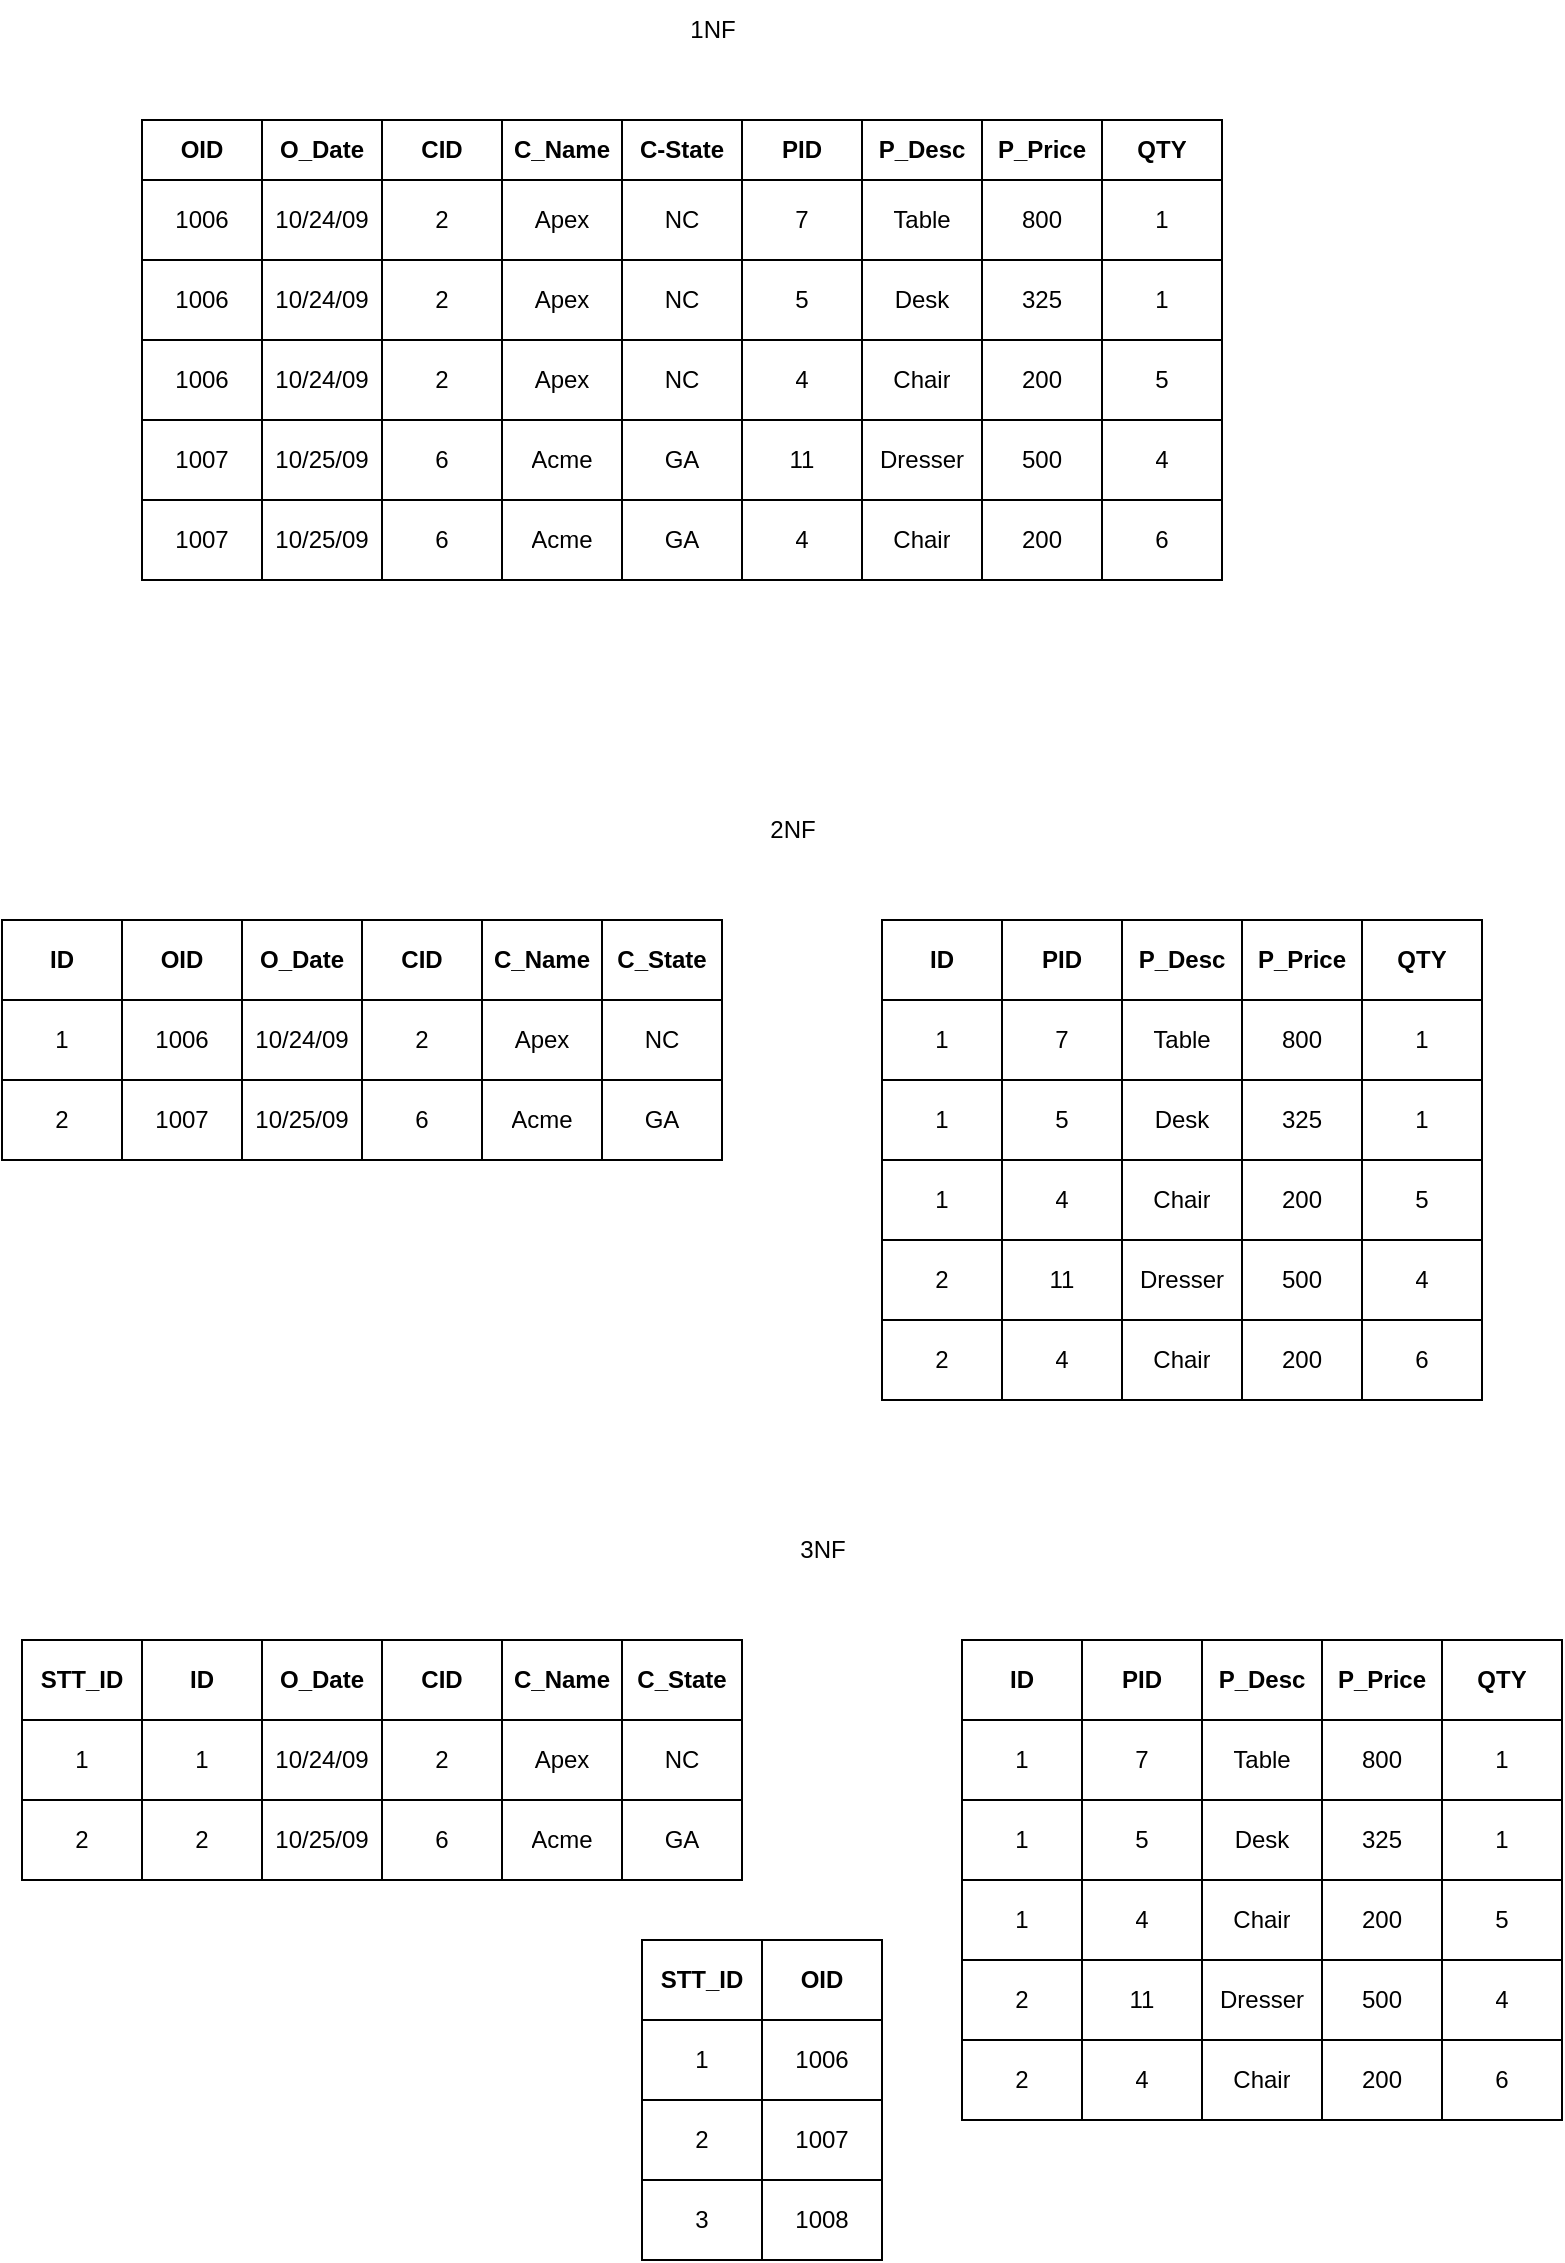 <mxfile version="20.7.4" type="device"><diagram id="qCFm2_p2LNWDhS0LPF4K" name="Trang-1"><mxGraphModel dx="1050" dy="541" grid="1" gridSize="10" guides="1" tooltips="1" connect="1" arrows="1" fold="1" page="1" pageScale="1" pageWidth="850" pageHeight="1100" math="0" shadow="0"><root><mxCell id="0"/><mxCell id="1" parent="0"/><mxCell id="jaa5a5bgb4ePOUmamzVu-1" value="" style="shape=table;html=1;whiteSpace=wrap;startSize=0;container=1;collapsible=0;childLayout=tableLayout;" vertex="1" parent="1"><mxGeometry x="110" y="320" width="540" height="230" as="geometry"/></mxCell><mxCell id="jaa5a5bgb4ePOUmamzVu-2" value="" style="shape=tableRow;horizontal=0;startSize=0;swimlaneHead=0;swimlaneBody=0;top=0;left=0;bottom=0;right=0;collapsible=0;dropTarget=0;fillColor=none;points=[[0,0.5],[1,0.5]];portConstraint=eastwest;" vertex="1" parent="jaa5a5bgb4ePOUmamzVu-1"><mxGeometry width="540" height="30" as="geometry"/></mxCell><mxCell id="jaa5a5bgb4ePOUmamzVu-3" value="&lt;b&gt;OID&lt;/b&gt;" style="shape=partialRectangle;html=1;whiteSpace=wrap;connectable=0;fillColor=none;top=0;left=0;bottom=0;right=0;overflow=hidden;" vertex="1" parent="jaa5a5bgb4ePOUmamzVu-2"><mxGeometry width="60" height="30" as="geometry"><mxRectangle width="60" height="30" as="alternateBounds"/></mxGeometry></mxCell><mxCell id="jaa5a5bgb4ePOUmamzVu-4" value="&lt;b&gt;O_Date&lt;/b&gt;" style="shape=partialRectangle;html=1;whiteSpace=wrap;connectable=0;fillColor=none;top=0;left=0;bottom=0;right=0;overflow=hidden;" vertex="1" parent="jaa5a5bgb4ePOUmamzVu-2"><mxGeometry x="60" width="60" height="30" as="geometry"><mxRectangle width="60" height="30" as="alternateBounds"/></mxGeometry></mxCell><mxCell id="jaa5a5bgb4ePOUmamzVu-5" value="&lt;b&gt;CID&lt;/b&gt;" style="shape=partialRectangle;html=1;whiteSpace=wrap;connectable=0;fillColor=none;top=0;left=0;bottom=0;right=0;overflow=hidden;" vertex="1" parent="jaa5a5bgb4ePOUmamzVu-2"><mxGeometry x="120" width="60" height="30" as="geometry"><mxRectangle width="60" height="30" as="alternateBounds"/></mxGeometry></mxCell><mxCell id="jaa5a5bgb4ePOUmamzVu-6" value="&lt;b&gt;C_Name&lt;/b&gt;" style="shape=partialRectangle;html=1;whiteSpace=wrap;connectable=0;fillColor=none;top=0;left=0;bottom=0;right=0;overflow=hidden;" vertex="1" parent="jaa5a5bgb4ePOUmamzVu-2"><mxGeometry x="180" width="60" height="30" as="geometry"><mxRectangle width="60" height="30" as="alternateBounds"/></mxGeometry></mxCell><mxCell id="jaa5a5bgb4ePOUmamzVu-7" value="&lt;b&gt;C-State&lt;/b&gt;" style="shape=partialRectangle;html=1;whiteSpace=wrap;connectable=0;fillColor=none;top=0;left=0;bottom=0;right=0;overflow=hidden;" vertex="1" parent="jaa5a5bgb4ePOUmamzVu-2"><mxGeometry x="240" width="60" height="30" as="geometry"><mxRectangle width="60" height="30" as="alternateBounds"/></mxGeometry></mxCell><mxCell id="jaa5a5bgb4ePOUmamzVu-8" value="&lt;b&gt;PID&lt;/b&gt;" style="shape=partialRectangle;html=1;whiteSpace=wrap;connectable=0;fillColor=none;top=0;left=0;bottom=0;right=0;overflow=hidden;" vertex="1" parent="jaa5a5bgb4ePOUmamzVu-2"><mxGeometry x="300" width="60" height="30" as="geometry"><mxRectangle width="60" height="30" as="alternateBounds"/></mxGeometry></mxCell><mxCell id="jaa5a5bgb4ePOUmamzVu-9" value="&lt;b&gt;P_Desc&lt;/b&gt;" style="shape=partialRectangle;html=1;whiteSpace=wrap;connectable=0;fillColor=none;top=0;left=0;bottom=0;right=0;overflow=hidden;" vertex="1" parent="jaa5a5bgb4ePOUmamzVu-2"><mxGeometry x="360" width="60" height="30" as="geometry"><mxRectangle width="60" height="30" as="alternateBounds"/></mxGeometry></mxCell><mxCell id="jaa5a5bgb4ePOUmamzVu-10" value="&lt;b&gt;P_Price&lt;/b&gt;" style="shape=partialRectangle;html=1;whiteSpace=wrap;connectable=0;fillColor=none;top=0;left=0;bottom=0;right=0;overflow=hidden;" vertex="1" parent="jaa5a5bgb4ePOUmamzVu-2"><mxGeometry x="420" width="60" height="30" as="geometry"><mxRectangle width="60" height="30" as="alternateBounds"/></mxGeometry></mxCell><mxCell id="jaa5a5bgb4ePOUmamzVu-11" value="&lt;b&gt;QTY&lt;/b&gt;" style="shape=partialRectangle;html=1;whiteSpace=wrap;connectable=0;fillColor=none;top=0;left=0;bottom=0;right=0;overflow=hidden;" vertex="1" parent="jaa5a5bgb4ePOUmamzVu-2"><mxGeometry x="480" width="60" height="30" as="geometry"><mxRectangle width="60" height="30" as="alternateBounds"/></mxGeometry></mxCell><mxCell id="jaa5a5bgb4ePOUmamzVu-12" value="" style="shape=tableRow;horizontal=0;startSize=0;swimlaneHead=0;swimlaneBody=0;top=0;left=0;bottom=0;right=0;collapsible=0;dropTarget=0;fillColor=none;points=[[0,0.5],[1,0.5]];portConstraint=eastwest;" vertex="1" parent="jaa5a5bgb4ePOUmamzVu-1"><mxGeometry y="30" width="540" height="40" as="geometry"/></mxCell><mxCell id="jaa5a5bgb4ePOUmamzVu-13" value="1006" style="shape=partialRectangle;html=1;whiteSpace=wrap;connectable=0;fillColor=none;top=0;left=0;bottom=0;right=0;overflow=hidden;" vertex="1" parent="jaa5a5bgb4ePOUmamzVu-12"><mxGeometry width="60" height="40" as="geometry"><mxRectangle width="60" height="40" as="alternateBounds"/></mxGeometry></mxCell><mxCell id="jaa5a5bgb4ePOUmamzVu-14" value="10/24/09" style="shape=partialRectangle;html=1;whiteSpace=wrap;connectable=0;fillColor=none;top=0;left=0;bottom=0;right=0;overflow=hidden;" vertex="1" parent="jaa5a5bgb4ePOUmamzVu-12"><mxGeometry x="60" width="60" height="40" as="geometry"><mxRectangle width="60" height="40" as="alternateBounds"/></mxGeometry></mxCell><mxCell id="jaa5a5bgb4ePOUmamzVu-15" value="2" style="shape=partialRectangle;html=1;whiteSpace=wrap;connectable=0;fillColor=none;top=0;left=0;bottom=0;right=0;overflow=hidden;" vertex="1" parent="jaa5a5bgb4ePOUmamzVu-12"><mxGeometry x="120" width="60" height="40" as="geometry"><mxRectangle width="60" height="40" as="alternateBounds"/></mxGeometry></mxCell><mxCell id="jaa5a5bgb4ePOUmamzVu-16" value="Apex" style="shape=partialRectangle;html=1;whiteSpace=wrap;connectable=0;fillColor=none;top=0;left=0;bottom=0;right=0;overflow=hidden;" vertex="1" parent="jaa5a5bgb4ePOUmamzVu-12"><mxGeometry x="180" width="60" height="40" as="geometry"><mxRectangle width="60" height="40" as="alternateBounds"/></mxGeometry></mxCell><mxCell id="jaa5a5bgb4ePOUmamzVu-17" value="NC" style="shape=partialRectangle;html=1;whiteSpace=wrap;connectable=0;fillColor=none;top=0;left=0;bottom=0;right=0;overflow=hidden;" vertex="1" parent="jaa5a5bgb4ePOUmamzVu-12"><mxGeometry x="240" width="60" height="40" as="geometry"><mxRectangle width="60" height="40" as="alternateBounds"/></mxGeometry></mxCell><mxCell id="jaa5a5bgb4ePOUmamzVu-18" value="7" style="shape=partialRectangle;html=1;whiteSpace=wrap;connectable=0;fillColor=none;top=0;left=0;bottom=0;right=0;overflow=hidden;" vertex="1" parent="jaa5a5bgb4ePOUmamzVu-12"><mxGeometry x="300" width="60" height="40" as="geometry"><mxRectangle width="60" height="40" as="alternateBounds"/></mxGeometry></mxCell><mxCell id="jaa5a5bgb4ePOUmamzVu-19" value="Table" style="shape=partialRectangle;html=1;whiteSpace=wrap;connectable=0;fillColor=none;top=0;left=0;bottom=0;right=0;overflow=hidden;" vertex="1" parent="jaa5a5bgb4ePOUmamzVu-12"><mxGeometry x="360" width="60" height="40" as="geometry"><mxRectangle width="60" height="40" as="alternateBounds"/></mxGeometry></mxCell><mxCell id="jaa5a5bgb4ePOUmamzVu-20" value="800" style="shape=partialRectangle;html=1;whiteSpace=wrap;connectable=0;fillColor=none;top=0;left=0;bottom=0;right=0;overflow=hidden;" vertex="1" parent="jaa5a5bgb4ePOUmamzVu-12"><mxGeometry x="420" width="60" height="40" as="geometry"><mxRectangle width="60" height="40" as="alternateBounds"/></mxGeometry></mxCell><mxCell id="jaa5a5bgb4ePOUmamzVu-21" value="1" style="shape=partialRectangle;html=1;whiteSpace=wrap;connectable=0;fillColor=none;top=0;left=0;bottom=0;right=0;overflow=hidden;" vertex="1" parent="jaa5a5bgb4ePOUmamzVu-12"><mxGeometry x="480" width="60" height="40" as="geometry"><mxRectangle width="60" height="40" as="alternateBounds"/></mxGeometry></mxCell><mxCell id="jaa5a5bgb4ePOUmamzVu-22" value="" style="shape=tableRow;horizontal=0;startSize=0;swimlaneHead=0;swimlaneBody=0;top=0;left=0;bottom=0;right=0;collapsible=0;dropTarget=0;fillColor=none;points=[[0,0.5],[1,0.5]];portConstraint=eastwest;" vertex="1" parent="jaa5a5bgb4ePOUmamzVu-1"><mxGeometry y="70" width="540" height="40" as="geometry"/></mxCell><mxCell id="jaa5a5bgb4ePOUmamzVu-23" value="1006" style="shape=partialRectangle;html=1;whiteSpace=wrap;connectable=0;fillColor=none;top=0;left=0;bottom=0;right=0;overflow=hidden;" vertex="1" parent="jaa5a5bgb4ePOUmamzVu-22"><mxGeometry width="60" height="40" as="geometry"><mxRectangle width="60" height="40" as="alternateBounds"/></mxGeometry></mxCell><mxCell id="jaa5a5bgb4ePOUmamzVu-24" value="10/24/09" style="shape=partialRectangle;html=1;whiteSpace=wrap;connectable=0;fillColor=none;top=0;left=0;bottom=0;right=0;overflow=hidden;" vertex="1" parent="jaa5a5bgb4ePOUmamzVu-22"><mxGeometry x="60" width="60" height="40" as="geometry"><mxRectangle width="60" height="40" as="alternateBounds"/></mxGeometry></mxCell><mxCell id="jaa5a5bgb4ePOUmamzVu-25" value="2" style="shape=partialRectangle;html=1;whiteSpace=wrap;connectable=0;fillColor=none;top=0;left=0;bottom=0;right=0;overflow=hidden;" vertex="1" parent="jaa5a5bgb4ePOUmamzVu-22"><mxGeometry x="120" width="60" height="40" as="geometry"><mxRectangle width="60" height="40" as="alternateBounds"/></mxGeometry></mxCell><mxCell id="jaa5a5bgb4ePOUmamzVu-26" value="Apex" style="shape=partialRectangle;html=1;whiteSpace=wrap;connectable=0;fillColor=none;top=0;left=0;bottom=0;right=0;overflow=hidden;" vertex="1" parent="jaa5a5bgb4ePOUmamzVu-22"><mxGeometry x="180" width="60" height="40" as="geometry"><mxRectangle width="60" height="40" as="alternateBounds"/></mxGeometry></mxCell><mxCell id="jaa5a5bgb4ePOUmamzVu-27" value="NC" style="shape=partialRectangle;html=1;whiteSpace=wrap;connectable=0;fillColor=none;top=0;left=0;bottom=0;right=0;overflow=hidden;" vertex="1" parent="jaa5a5bgb4ePOUmamzVu-22"><mxGeometry x="240" width="60" height="40" as="geometry"><mxRectangle width="60" height="40" as="alternateBounds"/></mxGeometry></mxCell><mxCell id="jaa5a5bgb4ePOUmamzVu-28" value="5" style="shape=partialRectangle;html=1;whiteSpace=wrap;connectable=0;fillColor=none;top=0;left=0;bottom=0;right=0;overflow=hidden;" vertex="1" parent="jaa5a5bgb4ePOUmamzVu-22"><mxGeometry x="300" width="60" height="40" as="geometry"><mxRectangle width="60" height="40" as="alternateBounds"/></mxGeometry></mxCell><mxCell id="jaa5a5bgb4ePOUmamzVu-29" value="Desk" style="shape=partialRectangle;html=1;whiteSpace=wrap;connectable=0;fillColor=none;top=0;left=0;bottom=0;right=0;overflow=hidden;" vertex="1" parent="jaa5a5bgb4ePOUmamzVu-22"><mxGeometry x="360" width="60" height="40" as="geometry"><mxRectangle width="60" height="40" as="alternateBounds"/></mxGeometry></mxCell><mxCell id="jaa5a5bgb4ePOUmamzVu-30" value="325" style="shape=partialRectangle;html=1;whiteSpace=wrap;connectable=0;fillColor=none;top=0;left=0;bottom=0;right=0;overflow=hidden;pointerEvents=1;" vertex="1" parent="jaa5a5bgb4ePOUmamzVu-22"><mxGeometry x="420" width="60" height="40" as="geometry"><mxRectangle width="60" height="40" as="alternateBounds"/></mxGeometry></mxCell><mxCell id="jaa5a5bgb4ePOUmamzVu-31" value="1" style="shape=partialRectangle;html=1;whiteSpace=wrap;connectable=0;fillColor=none;top=0;left=0;bottom=0;right=0;overflow=hidden;pointerEvents=1;" vertex="1" parent="jaa5a5bgb4ePOUmamzVu-22"><mxGeometry x="480" width="60" height="40" as="geometry"><mxRectangle width="60" height="40" as="alternateBounds"/></mxGeometry></mxCell><mxCell id="jaa5a5bgb4ePOUmamzVu-32" style="shape=tableRow;horizontal=0;startSize=0;swimlaneHead=0;swimlaneBody=0;top=0;left=0;bottom=0;right=0;collapsible=0;dropTarget=0;fillColor=none;points=[[0,0.5],[1,0.5]];portConstraint=eastwest;" vertex="1" parent="jaa5a5bgb4ePOUmamzVu-1"><mxGeometry y="110" width="540" height="40" as="geometry"/></mxCell><mxCell id="jaa5a5bgb4ePOUmamzVu-33" value="1006" style="shape=partialRectangle;html=1;whiteSpace=wrap;connectable=0;fillColor=none;top=0;left=0;bottom=0;right=0;overflow=hidden;" vertex="1" parent="jaa5a5bgb4ePOUmamzVu-32"><mxGeometry width="60" height="40" as="geometry"><mxRectangle width="60" height="40" as="alternateBounds"/></mxGeometry></mxCell><mxCell id="jaa5a5bgb4ePOUmamzVu-34" value="10/24/09" style="shape=partialRectangle;html=1;whiteSpace=wrap;connectable=0;fillColor=none;top=0;left=0;bottom=0;right=0;overflow=hidden;" vertex="1" parent="jaa5a5bgb4ePOUmamzVu-32"><mxGeometry x="60" width="60" height="40" as="geometry"><mxRectangle width="60" height="40" as="alternateBounds"/></mxGeometry></mxCell><mxCell id="jaa5a5bgb4ePOUmamzVu-35" value="2" style="shape=partialRectangle;html=1;whiteSpace=wrap;connectable=0;fillColor=none;top=0;left=0;bottom=0;right=0;overflow=hidden;" vertex="1" parent="jaa5a5bgb4ePOUmamzVu-32"><mxGeometry x="120" width="60" height="40" as="geometry"><mxRectangle width="60" height="40" as="alternateBounds"/></mxGeometry></mxCell><mxCell id="jaa5a5bgb4ePOUmamzVu-36" value="Apex" style="shape=partialRectangle;html=1;whiteSpace=wrap;connectable=0;fillColor=none;top=0;left=0;bottom=0;right=0;overflow=hidden;" vertex="1" parent="jaa5a5bgb4ePOUmamzVu-32"><mxGeometry x="180" width="60" height="40" as="geometry"><mxRectangle width="60" height="40" as="alternateBounds"/></mxGeometry></mxCell><mxCell id="jaa5a5bgb4ePOUmamzVu-37" value="NC" style="shape=partialRectangle;html=1;whiteSpace=wrap;connectable=0;fillColor=none;top=0;left=0;bottom=0;right=0;overflow=hidden;" vertex="1" parent="jaa5a5bgb4ePOUmamzVu-32"><mxGeometry x="240" width="60" height="40" as="geometry"><mxRectangle width="60" height="40" as="alternateBounds"/></mxGeometry></mxCell><mxCell id="jaa5a5bgb4ePOUmamzVu-38" value="4" style="shape=partialRectangle;html=1;whiteSpace=wrap;connectable=0;fillColor=none;top=0;left=0;bottom=0;right=0;overflow=hidden;" vertex="1" parent="jaa5a5bgb4ePOUmamzVu-32"><mxGeometry x="300" width="60" height="40" as="geometry"><mxRectangle width="60" height="40" as="alternateBounds"/></mxGeometry></mxCell><mxCell id="jaa5a5bgb4ePOUmamzVu-39" value="Chair" style="shape=partialRectangle;html=1;whiteSpace=wrap;connectable=0;fillColor=none;top=0;left=0;bottom=0;right=0;overflow=hidden;" vertex="1" parent="jaa5a5bgb4ePOUmamzVu-32"><mxGeometry x="360" width="60" height="40" as="geometry"><mxRectangle width="60" height="40" as="alternateBounds"/></mxGeometry></mxCell><mxCell id="jaa5a5bgb4ePOUmamzVu-40" value="200" style="shape=partialRectangle;html=1;whiteSpace=wrap;connectable=0;fillColor=none;top=0;left=0;bottom=0;right=0;overflow=hidden;pointerEvents=1;" vertex="1" parent="jaa5a5bgb4ePOUmamzVu-32"><mxGeometry x="420" width="60" height="40" as="geometry"><mxRectangle width="60" height="40" as="alternateBounds"/></mxGeometry></mxCell><mxCell id="jaa5a5bgb4ePOUmamzVu-41" value="5" style="shape=partialRectangle;html=1;whiteSpace=wrap;connectable=0;fillColor=none;top=0;left=0;bottom=0;right=0;overflow=hidden;pointerEvents=1;" vertex="1" parent="jaa5a5bgb4ePOUmamzVu-32"><mxGeometry x="480" width="60" height="40" as="geometry"><mxRectangle width="60" height="40" as="alternateBounds"/></mxGeometry></mxCell><mxCell id="jaa5a5bgb4ePOUmamzVu-42" style="shape=tableRow;horizontal=0;startSize=0;swimlaneHead=0;swimlaneBody=0;top=0;left=0;bottom=0;right=0;collapsible=0;dropTarget=0;fillColor=none;points=[[0,0.5],[1,0.5]];portConstraint=eastwest;" vertex="1" parent="jaa5a5bgb4ePOUmamzVu-1"><mxGeometry y="150" width="540" height="40" as="geometry"/></mxCell><mxCell id="jaa5a5bgb4ePOUmamzVu-43" value="1007" style="shape=partialRectangle;html=1;whiteSpace=wrap;connectable=0;fillColor=none;top=0;left=0;bottom=0;right=0;overflow=hidden;" vertex="1" parent="jaa5a5bgb4ePOUmamzVu-42"><mxGeometry width="60" height="40" as="geometry"><mxRectangle width="60" height="40" as="alternateBounds"/></mxGeometry></mxCell><mxCell id="jaa5a5bgb4ePOUmamzVu-44" value="10/25/09" style="shape=partialRectangle;html=1;whiteSpace=wrap;connectable=0;fillColor=none;top=0;left=0;bottom=0;right=0;overflow=hidden;" vertex="1" parent="jaa5a5bgb4ePOUmamzVu-42"><mxGeometry x="60" width="60" height="40" as="geometry"><mxRectangle width="60" height="40" as="alternateBounds"/></mxGeometry></mxCell><mxCell id="jaa5a5bgb4ePOUmamzVu-45" value="6" style="shape=partialRectangle;html=1;whiteSpace=wrap;connectable=0;fillColor=none;top=0;left=0;bottom=0;right=0;overflow=hidden;" vertex="1" parent="jaa5a5bgb4ePOUmamzVu-42"><mxGeometry x="120" width="60" height="40" as="geometry"><mxRectangle width="60" height="40" as="alternateBounds"/></mxGeometry></mxCell><mxCell id="jaa5a5bgb4ePOUmamzVu-46" value="Acme" style="shape=partialRectangle;html=1;whiteSpace=wrap;connectable=0;fillColor=none;top=0;left=0;bottom=0;right=0;overflow=hidden;" vertex="1" parent="jaa5a5bgb4ePOUmamzVu-42"><mxGeometry x="180" width="60" height="40" as="geometry"><mxRectangle width="60" height="40" as="alternateBounds"/></mxGeometry></mxCell><mxCell id="jaa5a5bgb4ePOUmamzVu-47" value="GA" style="shape=partialRectangle;html=1;whiteSpace=wrap;connectable=0;fillColor=none;top=0;left=0;bottom=0;right=0;overflow=hidden;" vertex="1" parent="jaa5a5bgb4ePOUmamzVu-42"><mxGeometry x="240" width="60" height="40" as="geometry"><mxRectangle width="60" height="40" as="alternateBounds"/></mxGeometry></mxCell><mxCell id="jaa5a5bgb4ePOUmamzVu-48" value="11" style="shape=partialRectangle;html=1;whiteSpace=wrap;connectable=0;fillColor=none;top=0;left=0;bottom=0;right=0;overflow=hidden;" vertex="1" parent="jaa5a5bgb4ePOUmamzVu-42"><mxGeometry x="300" width="60" height="40" as="geometry"><mxRectangle width="60" height="40" as="alternateBounds"/></mxGeometry></mxCell><mxCell id="jaa5a5bgb4ePOUmamzVu-49" value="Dresser" style="shape=partialRectangle;html=1;whiteSpace=wrap;connectable=0;fillColor=none;top=0;left=0;bottom=0;right=0;overflow=hidden;" vertex="1" parent="jaa5a5bgb4ePOUmamzVu-42"><mxGeometry x="360" width="60" height="40" as="geometry"><mxRectangle width="60" height="40" as="alternateBounds"/></mxGeometry></mxCell><mxCell id="jaa5a5bgb4ePOUmamzVu-50" value="500" style="shape=partialRectangle;html=1;whiteSpace=wrap;connectable=0;fillColor=none;top=0;left=0;bottom=0;right=0;overflow=hidden;pointerEvents=1;" vertex="1" parent="jaa5a5bgb4ePOUmamzVu-42"><mxGeometry x="420" width="60" height="40" as="geometry"><mxRectangle width="60" height="40" as="alternateBounds"/></mxGeometry></mxCell><mxCell id="jaa5a5bgb4ePOUmamzVu-51" value="4" style="shape=partialRectangle;html=1;whiteSpace=wrap;connectable=0;fillColor=none;top=0;left=0;bottom=0;right=0;overflow=hidden;pointerEvents=1;" vertex="1" parent="jaa5a5bgb4ePOUmamzVu-42"><mxGeometry x="480" width="60" height="40" as="geometry"><mxRectangle width="60" height="40" as="alternateBounds"/></mxGeometry></mxCell><mxCell id="jaa5a5bgb4ePOUmamzVu-52" style="shape=tableRow;horizontal=0;startSize=0;swimlaneHead=0;swimlaneBody=0;top=0;left=0;bottom=0;right=0;collapsible=0;dropTarget=0;fillColor=none;points=[[0,0.5],[1,0.5]];portConstraint=eastwest;" vertex="1" parent="jaa5a5bgb4ePOUmamzVu-1"><mxGeometry y="190" width="540" height="40" as="geometry"/></mxCell><mxCell id="jaa5a5bgb4ePOUmamzVu-53" value="1007" style="shape=partialRectangle;html=1;whiteSpace=wrap;connectable=0;fillColor=none;top=0;left=0;bottom=0;right=0;overflow=hidden;" vertex="1" parent="jaa5a5bgb4ePOUmamzVu-52"><mxGeometry width="60" height="40" as="geometry"><mxRectangle width="60" height="40" as="alternateBounds"/></mxGeometry></mxCell><mxCell id="jaa5a5bgb4ePOUmamzVu-54" value="10/25/09" style="shape=partialRectangle;html=1;whiteSpace=wrap;connectable=0;fillColor=none;top=0;left=0;bottom=0;right=0;overflow=hidden;" vertex="1" parent="jaa5a5bgb4ePOUmamzVu-52"><mxGeometry x="60" width="60" height="40" as="geometry"><mxRectangle width="60" height="40" as="alternateBounds"/></mxGeometry></mxCell><mxCell id="jaa5a5bgb4ePOUmamzVu-55" value="6" style="shape=partialRectangle;html=1;whiteSpace=wrap;connectable=0;fillColor=none;top=0;left=0;bottom=0;right=0;overflow=hidden;" vertex="1" parent="jaa5a5bgb4ePOUmamzVu-52"><mxGeometry x="120" width="60" height="40" as="geometry"><mxRectangle width="60" height="40" as="alternateBounds"/></mxGeometry></mxCell><mxCell id="jaa5a5bgb4ePOUmamzVu-56" value="Acme" style="shape=partialRectangle;html=1;whiteSpace=wrap;connectable=0;fillColor=none;top=0;left=0;bottom=0;right=0;overflow=hidden;" vertex="1" parent="jaa5a5bgb4ePOUmamzVu-52"><mxGeometry x="180" width="60" height="40" as="geometry"><mxRectangle width="60" height="40" as="alternateBounds"/></mxGeometry></mxCell><mxCell id="jaa5a5bgb4ePOUmamzVu-57" value="GA" style="shape=partialRectangle;html=1;whiteSpace=wrap;connectable=0;fillColor=none;top=0;left=0;bottom=0;right=0;overflow=hidden;" vertex="1" parent="jaa5a5bgb4ePOUmamzVu-52"><mxGeometry x="240" width="60" height="40" as="geometry"><mxRectangle width="60" height="40" as="alternateBounds"/></mxGeometry></mxCell><mxCell id="jaa5a5bgb4ePOUmamzVu-58" value="4" style="shape=partialRectangle;html=1;whiteSpace=wrap;connectable=0;fillColor=none;top=0;left=0;bottom=0;right=0;overflow=hidden;" vertex="1" parent="jaa5a5bgb4ePOUmamzVu-52"><mxGeometry x="300" width="60" height="40" as="geometry"><mxRectangle width="60" height="40" as="alternateBounds"/></mxGeometry></mxCell><mxCell id="jaa5a5bgb4ePOUmamzVu-59" value="Chair" style="shape=partialRectangle;html=1;whiteSpace=wrap;connectable=0;fillColor=none;top=0;left=0;bottom=0;right=0;overflow=hidden;" vertex="1" parent="jaa5a5bgb4ePOUmamzVu-52"><mxGeometry x="360" width="60" height="40" as="geometry"><mxRectangle width="60" height="40" as="alternateBounds"/></mxGeometry></mxCell><mxCell id="jaa5a5bgb4ePOUmamzVu-60" value="200" style="shape=partialRectangle;html=1;whiteSpace=wrap;connectable=0;fillColor=none;top=0;left=0;bottom=0;right=0;overflow=hidden;pointerEvents=1;" vertex="1" parent="jaa5a5bgb4ePOUmamzVu-52"><mxGeometry x="420" width="60" height="40" as="geometry"><mxRectangle width="60" height="40" as="alternateBounds"/></mxGeometry></mxCell><mxCell id="jaa5a5bgb4ePOUmamzVu-61" value="6" style="shape=partialRectangle;html=1;whiteSpace=wrap;connectable=0;fillColor=none;top=0;left=0;bottom=0;right=0;overflow=hidden;pointerEvents=1;" vertex="1" parent="jaa5a5bgb4ePOUmamzVu-52"><mxGeometry x="480" width="60" height="40" as="geometry"><mxRectangle width="60" height="40" as="alternateBounds"/></mxGeometry></mxCell><mxCell id="jaa5a5bgb4ePOUmamzVu-62" value="1NF" style="text;html=1;align=center;verticalAlign=middle;resizable=0;points=[];autosize=1;strokeColor=none;fillColor=none;" vertex="1" parent="1"><mxGeometry x="370" y="260" width="50" height="30" as="geometry"/></mxCell><mxCell id="jaa5a5bgb4ePOUmamzVu-63" value="" style="shape=table;html=1;whiteSpace=wrap;startSize=0;container=1;collapsible=0;childLayout=tableLayout;" vertex="1" parent="1"><mxGeometry x="40" y="720" width="360" height="120" as="geometry"/></mxCell><mxCell id="jaa5a5bgb4ePOUmamzVu-64" value="" style="shape=tableRow;horizontal=0;startSize=0;swimlaneHead=0;swimlaneBody=0;top=0;left=0;bottom=0;right=0;collapsible=0;dropTarget=0;fillColor=none;points=[[0,0.5],[1,0.5]];portConstraint=eastwest;" vertex="1" parent="jaa5a5bgb4ePOUmamzVu-63"><mxGeometry width="360" height="40" as="geometry"/></mxCell><mxCell id="jaa5a5bgb4ePOUmamzVu-65" value="&lt;b&gt;ID&lt;/b&gt;" style="shape=partialRectangle;html=1;whiteSpace=wrap;connectable=0;fillColor=none;top=0;left=0;bottom=0;right=0;overflow=hidden;" vertex="1" parent="jaa5a5bgb4ePOUmamzVu-64"><mxGeometry width="60" height="40" as="geometry"><mxRectangle width="60" height="40" as="alternateBounds"/></mxGeometry></mxCell><mxCell id="jaa5a5bgb4ePOUmamzVu-66" value="&lt;b&gt;OID&lt;/b&gt;" style="shape=partialRectangle;html=1;whiteSpace=wrap;connectable=0;fillColor=none;top=0;left=0;bottom=0;right=0;overflow=hidden;" vertex="1" parent="jaa5a5bgb4ePOUmamzVu-64"><mxGeometry x="60" width="60" height="40" as="geometry"><mxRectangle width="60" height="40" as="alternateBounds"/></mxGeometry></mxCell><mxCell id="jaa5a5bgb4ePOUmamzVu-67" value="&lt;b&gt;O_Date&lt;/b&gt;" style="shape=partialRectangle;html=1;whiteSpace=wrap;connectable=0;fillColor=none;top=0;left=0;bottom=0;right=0;overflow=hidden;" vertex="1" parent="jaa5a5bgb4ePOUmamzVu-64"><mxGeometry x="120" width="60" height="40" as="geometry"><mxRectangle width="60" height="40" as="alternateBounds"/></mxGeometry></mxCell><mxCell id="jaa5a5bgb4ePOUmamzVu-68" value="&lt;b&gt;CID&lt;/b&gt;" style="shape=partialRectangle;html=1;whiteSpace=wrap;connectable=0;fillColor=none;top=0;left=0;bottom=0;right=0;overflow=hidden;" vertex="1" parent="jaa5a5bgb4ePOUmamzVu-64"><mxGeometry x="180" width="60" height="40" as="geometry"><mxRectangle width="60" height="40" as="alternateBounds"/></mxGeometry></mxCell><mxCell id="jaa5a5bgb4ePOUmamzVu-69" value="&lt;b&gt;C_Name&lt;/b&gt;" style="shape=partialRectangle;html=1;whiteSpace=wrap;connectable=0;fillColor=none;top=0;left=0;bottom=0;right=0;overflow=hidden;" vertex="1" parent="jaa5a5bgb4ePOUmamzVu-64"><mxGeometry x="240" width="60" height="40" as="geometry"><mxRectangle width="60" height="40" as="alternateBounds"/></mxGeometry></mxCell><mxCell id="jaa5a5bgb4ePOUmamzVu-70" value="&lt;b&gt;C_State&lt;/b&gt;" style="shape=partialRectangle;html=1;whiteSpace=wrap;connectable=0;fillColor=none;top=0;left=0;bottom=0;right=0;overflow=hidden;" vertex="1" parent="jaa5a5bgb4ePOUmamzVu-64"><mxGeometry x="300" width="60" height="40" as="geometry"><mxRectangle width="60" height="40" as="alternateBounds"/></mxGeometry></mxCell><mxCell id="jaa5a5bgb4ePOUmamzVu-71" value="" style="shape=tableRow;horizontal=0;startSize=0;swimlaneHead=0;swimlaneBody=0;top=0;left=0;bottom=0;right=0;collapsible=0;dropTarget=0;fillColor=none;points=[[0,0.5],[1,0.5]];portConstraint=eastwest;" vertex="1" parent="jaa5a5bgb4ePOUmamzVu-63"><mxGeometry y="40" width="360" height="40" as="geometry"/></mxCell><mxCell id="jaa5a5bgb4ePOUmamzVu-72" value="1" style="shape=partialRectangle;html=1;whiteSpace=wrap;connectable=0;fillColor=none;top=0;left=0;bottom=0;right=0;overflow=hidden;" vertex="1" parent="jaa5a5bgb4ePOUmamzVu-71"><mxGeometry width="60" height="40" as="geometry"><mxRectangle width="60" height="40" as="alternateBounds"/></mxGeometry></mxCell><mxCell id="jaa5a5bgb4ePOUmamzVu-73" value="1006" style="shape=partialRectangle;html=1;whiteSpace=wrap;connectable=0;fillColor=none;top=0;left=0;bottom=0;right=0;overflow=hidden;" vertex="1" parent="jaa5a5bgb4ePOUmamzVu-71"><mxGeometry x="60" width="60" height="40" as="geometry"><mxRectangle width="60" height="40" as="alternateBounds"/></mxGeometry></mxCell><mxCell id="jaa5a5bgb4ePOUmamzVu-74" value="10/24/09" style="shape=partialRectangle;html=1;whiteSpace=wrap;connectable=0;fillColor=none;top=0;left=0;bottom=0;right=0;overflow=hidden;" vertex="1" parent="jaa5a5bgb4ePOUmamzVu-71"><mxGeometry x="120" width="60" height="40" as="geometry"><mxRectangle width="60" height="40" as="alternateBounds"/></mxGeometry></mxCell><mxCell id="jaa5a5bgb4ePOUmamzVu-75" value="2" style="shape=partialRectangle;html=1;whiteSpace=wrap;connectable=0;fillColor=none;top=0;left=0;bottom=0;right=0;overflow=hidden;" vertex="1" parent="jaa5a5bgb4ePOUmamzVu-71"><mxGeometry x="180" width="60" height="40" as="geometry"><mxRectangle width="60" height="40" as="alternateBounds"/></mxGeometry></mxCell><mxCell id="jaa5a5bgb4ePOUmamzVu-76" value="Apex" style="shape=partialRectangle;html=1;whiteSpace=wrap;connectable=0;fillColor=none;top=0;left=0;bottom=0;right=0;overflow=hidden;" vertex="1" parent="jaa5a5bgb4ePOUmamzVu-71"><mxGeometry x="240" width="60" height="40" as="geometry"><mxRectangle width="60" height="40" as="alternateBounds"/></mxGeometry></mxCell><mxCell id="jaa5a5bgb4ePOUmamzVu-77" value="NC" style="shape=partialRectangle;html=1;whiteSpace=wrap;connectable=0;fillColor=none;top=0;left=0;bottom=0;right=0;overflow=hidden;" vertex="1" parent="jaa5a5bgb4ePOUmamzVu-71"><mxGeometry x="300" width="60" height="40" as="geometry"><mxRectangle width="60" height="40" as="alternateBounds"/></mxGeometry></mxCell><mxCell id="jaa5a5bgb4ePOUmamzVu-78" value="" style="shape=tableRow;horizontal=0;startSize=0;swimlaneHead=0;swimlaneBody=0;top=0;left=0;bottom=0;right=0;collapsible=0;dropTarget=0;fillColor=none;points=[[0,0.5],[1,0.5]];portConstraint=eastwest;" vertex="1" parent="jaa5a5bgb4ePOUmamzVu-63"><mxGeometry y="80" width="360" height="40" as="geometry"/></mxCell><mxCell id="jaa5a5bgb4ePOUmamzVu-79" value="2" style="shape=partialRectangle;html=1;whiteSpace=wrap;connectable=0;fillColor=none;top=0;left=0;bottom=0;right=0;overflow=hidden;" vertex="1" parent="jaa5a5bgb4ePOUmamzVu-78"><mxGeometry width="60" height="40" as="geometry"><mxRectangle width="60" height="40" as="alternateBounds"/></mxGeometry></mxCell><mxCell id="jaa5a5bgb4ePOUmamzVu-80" value="1007" style="shape=partialRectangle;html=1;whiteSpace=wrap;connectable=0;fillColor=none;top=0;left=0;bottom=0;right=0;overflow=hidden;" vertex="1" parent="jaa5a5bgb4ePOUmamzVu-78"><mxGeometry x="60" width="60" height="40" as="geometry"><mxRectangle width="60" height="40" as="alternateBounds"/></mxGeometry></mxCell><mxCell id="jaa5a5bgb4ePOUmamzVu-81" value="10/25/09" style="shape=partialRectangle;html=1;whiteSpace=wrap;connectable=0;fillColor=none;top=0;left=0;bottom=0;right=0;overflow=hidden;" vertex="1" parent="jaa5a5bgb4ePOUmamzVu-78"><mxGeometry x="120" width="60" height="40" as="geometry"><mxRectangle width="60" height="40" as="alternateBounds"/></mxGeometry></mxCell><mxCell id="jaa5a5bgb4ePOUmamzVu-82" value="6" style="shape=partialRectangle;html=1;whiteSpace=wrap;connectable=0;fillColor=none;top=0;left=0;bottom=0;right=0;overflow=hidden;pointerEvents=1;" vertex="1" parent="jaa5a5bgb4ePOUmamzVu-78"><mxGeometry x="180" width="60" height="40" as="geometry"><mxRectangle width="60" height="40" as="alternateBounds"/></mxGeometry></mxCell><mxCell id="jaa5a5bgb4ePOUmamzVu-83" value="Acme" style="shape=partialRectangle;html=1;whiteSpace=wrap;connectable=0;fillColor=none;top=0;left=0;bottom=0;right=0;overflow=hidden;pointerEvents=1;" vertex="1" parent="jaa5a5bgb4ePOUmamzVu-78"><mxGeometry x="240" width="60" height="40" as="geometry"><mxRectangle width="60" height="40" as="alternateBounds"/></mxGeometry></mxCell><mxCell id="jaa5a5bgb4ePOUmamzVu-84" value="GA" style="shape=partialRectangle;html=1;whiteSpace=wrap;connectable=0;fillColor=none;top=0;left=0;bottom=0;right=0;overflow=hidden;pointerEvents=1;" vertex="1" parent="jaa5a5bgb4ePOUmamzVu-78"><mxGeometry x="300" width="60" height="40" as="geometry"><mxRectangle width="60" height="40" as="alternateBounds"/></mxGeometry></mxCell><mxCell id="jaa5a5bgb4ePOUmamzVu-85" value="" style="shape=table;html=1;whiteSpace=wrap;startSize=0;container=1;collapsible=0;childLayout=tableLayout;" vertex="1" parent="1"><mxGeometry x="480" y="720" width="300" height="240" as="geometry"/></mxCell><mxCell id="jaa5a5bgb4ePOUmamzVu-86" value="" style="shape=tableRow;horizontal=0;startSize=0;swimlaneHead=0;swimlaneBody=0;top=0;left=0;bottom=0;right=0;collapsible=0;dropTarget=0;fillColor=none;points=[[0,0.5],[1,0.5]];portConstraint=eastwest;" vertex="1" parent="jaa5a5bgb4ePOUmamzVu-85"><mxGeometry width="300" height="40" as="geometry"/></mxCell><mxCell id="jaa5a5bgb4ePOUmamzVu-87" value="&lt;b&gt;ID&lt;/b&gt;" style="shape=partialRectangle;html=1;whiteSpace=wrap;connectable=0;fillColor=none;top=0;left=0;bottom=0;right=0;overflow=hidden;" vertex="1" parent="jaa5a5bgb4ePOUmamzVu-86"><mxGeometry width="60" height="40" as="geometry"><mxRectangle width="60" height="40" as="alternateBounds"/></mxGeometry></mxCell><mxCell id="jaa5a5bgb4ePOUmamzVu-88" value="&lt;b&gt;PID&lt;/b&gt;" style="shape=partialRectangle;html=1;whiteSpace=wrap;connectable=0;fillColor=none;top=0;left=0;bottom=0;right=0;overflow=hidden;" vertex="1" parent="jaa5a5bgb4ePOUmamzVu-86"><mxGeometry x="60" width="60" height="40" as="geometry"><mxRectangle width="60" height="40" as="alternateBounds"/></mxGeometry></mxCell><mxCell id="jaa5a5bgb4ePOUmamzVu-89" value="&lt;b&gt;P_Desc&lt;/b&gt;" style="shape=partialRectangle;html=1;whiteSpace=wrap;connectable=0;fillColor=none;top=0;left=0;bottom=0;right=0;overflow=hidden;" vertex="1" parent="jaa5a5bgb4ePOUmamzVu-86"><mxGeometry x="120" width="60" height="40" as="geometry"><mxRectangle width="60" height="40" as="alternateBounds"/></mxGeometry></mxCell><mxCell id="jaa5a5bgb4ePOUmamzVu-90" value="&lt;b&gt;P_Price&lt;/b&gt;" style="shape=partialRectangle;html=1;whiteSpace=wrap;connectable=0;fillColor=none;top=0;left=0;bottom=0;right=0;overflow=hidden;" vertex="1" parent="jaa5a5bgb4ePOUmamzVu-86"><mxGeometry x="180" width="60" height="40" as="geometry"><mxRectangle width="60" height="40" as="alternateBounds"/></mxGeometry></mxCell><mxCell id="jaa5a5bgb4ePOUmamzVu-91" value="&lt;b&gt;QTY&lt;/b&gt;" style="shape=partialRectangle;html=1;whiteSpace=wrap;connectable=0;fillColor=none;top=0;left=0;bottom=0;right=0;overflow=hidden;" vertex="1" parent="jaa5a5bgb4ePOUmamzVu-86"><mxGeometry x="240" width="60" height="40" as="geometry"><mxRectangle width="60" height="40" as="alternateBounds"/></mxGeometry></mxCell><mxCell id="jaa5a5bgb4ePOUmamzVu-92" value="" style="shape=tableRow;horizontal=0;startSize=0;swimlaneHead=0;swimlaneBody=0;top=0;left=0;bottom=0;right=0;collapsible=0;dropTarget=0;fillColor=none;points=[[0,0.5],[1,0.5]];portConstraint=eastwest;" vertex="1" parent="jaa5a5bgb4ePOUmamzVu-85"><mxGeometry y="40" width="300" height="40" as="geometry"/></mxCell><mxCell id="jaa5a5bgb4ePOUmamzVu-93" value="1" style="shape=partialRectangle;html=1;whiteSpace=wrap;connectable=0;fillColor=none;top=0;left=0;bottom=0;right=0;overflow=hidden;" vertex="1" parent="jaa5a5bgb4ePOUmamzVu-92"><mxGeometry width="60" height="40" as="geometry"><mxRectangle width="60" height="40" as="alternateBounds"/></mxGeometry></mxCell><mxCell id="jaa5a5bgb4ePOUmamzVu-94" value="7" style="shape=partialRectangle;html=1;whiteSpace=wrap;connectable=0;fillColor=none;top=0;left=0;bottom=0;right=0;overflow=hidden;" vertex="1" parent="jaa5a5bgb4ePOUmamzVu-92"><mxGeometry x="60" width="60" height="40" as="geometry"><mxRectangle width="60" height="40" as="alternateBounds"/></mxGeometry></mxCell><mxCell id="jaa5a5bgb4ePOUmamzVu-95" value="Table" style="shape=partialRectangle;html=1;whiteSpace=wrap;connectable=0;fillColor=none;top=0;left=0;bottom=0;right=0;overflow=hidden;" vertex="1" parent="jaa5a5bgb4ePOUmamzVu-92"><mxGeometry x="120" width="60" height="40" as="geometry"><mxRectangle width="60" height="40" as="alternateBounds"/></mxGeometry></mxCell><mxCell id="jaa5a5bgb4ePOUmamzVu-96" value="800" style="shape=partialRectangle;html=1;whiteSpace=wrap;connectable=0;fillColor=none;top=0;left=0;bottom=0;right=0;overflow=hidden;" vertex="1" parent="jaa5a5bgb4ePOUmamzVu-92"><mxGeometry x="180" width="60" height="40" as="geometry"><mxRectangle width="60" height="40" as="alternateBounds"/></mxGeometry></mxCell><mxCell id="jaa5a5bgb4ePOUmamzVu-97" value="1" style="shape=partialRectangle;html=1;whiteSpace=wrap;connectable=0;fillColor=none;top=0;left=0;bottom=0;right=0;overflow=hidden;" vertex="1" parent="jaa5a5bgb4ePOUmamzVu-92"><mxGeometry x="240" width="60" height="40" as="geometry"><mxRectangle width="60" height="40" as="alternateBounds"/></mxGeometry></mxCell><mxCell id="jaa5a5bgb4ePOUmamzVu-98" value="" style="shape=tableRow;horizontal=0;startSize=0;swimlaneHead=0;swimlaneBody=0;top=0;left=0;bottom=0;right=0;collapsible=0;dropTarget=0;fillColor=none;points=[[0,0.5],[1,0.5]];portConstraint=eastwest;" vertex="1" parent="jaa5a5bgb4ePOUmamzVu-85"><mxGeometry y="80" width="300" height="40" as="geometry"/></mxCell><mxCell id="jaa5a5bgb4ePOUmamzVu-99" value="1" style="shape=partialRectangle;html=1;whiteSpace=wrap;connectable=0;fillColor=none;top=0;left=0;bottom=0;right=0;overflow=hidden;" vertex="1" parent="jaa5a5bgb4ePOUmamzVu-98"><mxGeometry width="60" height="40" as="geometry"><mxRectangle width="60" height="40" as="alternateBounds"/></mxGeometry></mxCell><mxCell id="jaa5a5bgb4ePOUmamzVu-100" value="5" style="shape=partialRectangle;html=1;whiteSpace=wrap;connectable=0;fillColor=none;top=0;left=0;bottom=0;right=0;overflow=hidden;" vertex="1" parent="jaa5a5bgb4ePOUmamzVu-98"><mxGeometry x="60" width="60" height="40" as="geometry"><mxRectangle width="60" height="40" as="alternateBounds"/></mxGeometry></mxCell><mxCell id="jaa5a5bgb4ePOUmamzVu-101" value="Desk" style="shape=partialRectangle;html=1;whiteSpace=wrap;connectable=0;fillColor=none;top=0;left=0;bottom=0;right=0;overflow=hidden;pointerEvents=1;" vertex="1" parent="jaa5a5bgb4ePOUmamzVu-98"><mxGeometry x="120" width="60" height="40" as="geometry"><mxRectangle width="60" height="40" as="alternateBounds"/></mxGeometry></mxCell><mxCell id="jaa5a5bgb4ePOUmamzVu-102" value="325" style="shape=partialRectangle;html=1;whiteSpace=wrap;connectable=0;fillColor=none;top=0;left=0;bottom=0;right=0;overflow=hidden;pointerEvents=1;" vertex="1" parent="jaa5a5bgb4ePOUmamzVu-98"><mxGeometry x="180" width="60" height="40" as="geometry"><mxRectangle width="60" height="40" as="alternateBounds"/></mxGeometry></mxCell><mxCell id="jaa5a5bgb4ePOUmamzVu-103" value="1" style="shape=partialRectangle;html=1;whiteSpace=wrap;connectable=0;fillColor=none;top=0;left=0;bottom=0;right=0;overflow=hidden;pointerEvents=1;" vertex="1" parent="jaa5a5bgb4ePOUmamzVu-98"><mxGeometry x="240" width="60" height="40" as="geometry"><mxRectangle width="60" height="40" as="alternateBounds"/></mxGeometry></mxCell><mxCell id="jaa5a5bgb4ePOUmamzVu-104" style="shape=tableRow;horizontal=0;startSize=0;swimlaneHead=0;swimlaneBody=0;top=0;left=0;bottom=0;right=0;collapsible=0;dropTarget=0;fillColor=none;points=[[0,0.5],[1,0.5]];portConstraint=eastwest;" vertex="1" parent="jaa5a5bgb4ePOUmamzVu-85"><mxGeometry y="120" width="300" height="40" as="geometry"/></mxCell><mxCell id="jaa5a5bgb4ePOUmamzVu-105" value="1" style="shape=partialRectangle;html=1;whiteSpace=wrap;connectable=0;fillColor=none;top=0;left=0;bottom=0;right=0;overflow=hidden;" vertex="1" parent="jaa5a5bgb4ePOUmamzVu-104"><mxGeometry width="60" height="40" as="geometry"><mxRectangle width="60" height="40" as="alternateBounds"/></mxGeometry></mxCell><mxCell id="jaa5a5bgb4ePOUmamzVu-106" value="4" style="shape=partialRectangle;html=1;whiteSpace=wrap;connectable=0;fillColor=none;top=0;left=0;bottom=0;right=0;overflow=hidden;" vertex="1" parent="jaa5a5bgb4ePOUmamzVu-104"><mxGeometry x="60" width="60" height="40" as="geometry"><mxRectangle width="60" height="40" as="alternateBounds"/></mxGeometry></mxCell><mxCell id="jaa5a5bgb4ePOUmamzVu-107" value="Chair" style="shape=partialRectangle;html=1;whiteSpace=wrap;connectable=0;fillColor=none;top=0;left=0;bottom=0;right=0;overflow=hidden;pointerEvents=1;" vertex="1" parent="jaa5a5bgb4ePOUmamzVu-104"><mxGeometry x="120" width="60" height="40" as="geometry"><mxRectangle width="60" height="40" as="alternateBounds"/></mxGeometry></mxCell><mxCell id="jaa5a5bgb4ePOUmamzVu-108" value="200" style="shape=partialRectangle;html=1;whiteSpace=wrap;connectable=0;fillColor=none;top=0;left=0;bottom=0;right=0;overflow=hidden;pointerEvents=1;" vertex="1" parent="jaa5a5bgb4ePOUmamzVu-104"><mxGeometry x="180" width="60" height="40" as="geometry"><mxRectangle width="60" height="40" as="alternateBounds"/></mxGeometry></mxCell><mxCell id="jaa5a5bgb4ePOUmamzVu-109" value="5" style="shape=partialRectangle;html=1;whiteSpace=wrap;connectable=0;fillColor=none;top=0;left=0;bottom=0;right=0;overflow=hidden;pointerEvents=1;" vertex="1" parent="jaa5a5bgb4ePOUmamzVu-104"><mxGeometry x="240" width="60" height="40" as="geometry"><mxRectangle width="60" height="40" as="alternateBounds"/></mxGeometry></mxCell><mxCell id="jaa5a5bgb4ePOUmamzVu-110" style="shape=tableRow;horizontal=0;startSize=0;swimlaneHead=0;swimlaneBody=0;top=0;left=0;bottom=0;right=0;collapsible=0;dropTarget=0;fillColor=none;points=[[0,0.5],[1,0.5]];portConstraint=eastwest;" vertex="1" parent="jaa5a5bgb4ePOUmamzVu-85"><mxGeometry y="160" width="300" height="40" as="geometry"/></mxCell><mxCell id="jaa5a5bgb4ePOUmamzVu-111" value="2" style="shape=partialRectangle;html=1;whiteSpace=wrap;connectable=0;fillColor=none;top=0;left=0;bottom=0;right=0;overflow=hidden;" vertex="1" parent="jaa5a5bgb4ePOUmamzVu-110"><mxGeometry width="60" height="40" as="geometry"><mxRectangle width="60" height="40" as="alternateBounds"/></mxGeometry></mxCell><mxCell id="jaa5a5bgb4ePOUmamzVu-112" value="11" style="shape=partialRectangle;html=1;whiteSpace=wrap;connectable=0;fillColor=none;top=0;left=0;bottom=0;right=0;overflow=hidden;" vertex="1" parent="jaa5a5bgb4ePOUmamzVu-110"><mxGeometry x="60" width="60" height="40" as="geometry"><mxRectangle width="60" height="40" as="alternateBounds"/></mxGeometry></mxCell><mxCell id="jaa5a5bgb4ePOUmamzVu-113" value="Dresser" style="shape=partialRectangle;html=1;whiteSpace=wrap;connectable=0;fillColor=none;top=0;left=0;bottom=0;right=0;overflow=hidden;pointerEvents=1;" vertex="1" parent="jaa5a5bgb4ePOUmamzVu-110"><mxGeometry x="120" width="60" height="40" as="geometry"><mxRectangle width="60" height="40" as="alternateBounds"/></mxGeometry></mxCell><mxCell id="jaa5a5bgb4ePOUmamzVu-114" value="500" style="shape=partialRectangle;html=1;whiteSpace=wrap;connectable=0;fillColor=none;top=0;left=0;bottom=0;right=0;overflow=hidden;pointerEvents=1;" vertex="1" parent="jaa5a5bgb4ePOUmamzVu-110"><mxGeometry x="180" width="60" height="40" as="geometry"><mxRectangle width="60" height="40" as="alternateBounds"/></mxGeometry></mxCell><mxCell id="jaa5a5bgb4ePOUmamzVu-115" value="4" style="shape=partialRectangle;html=1;whiteSpace=wrap;connectable=0;fillColor=none;top=0;left=0;bottom=0;right=0;overflow=hidden;pointerEvents=1;" vertex="1" parent="jaa5a5bgb4ePOUmamzVu-110"><mxGeometry x="240" width="60" height="40" as="geometry"><mxRectangle width="60" height="40" as="alternateBounds"/></mxGeometry></mxCell><mxCell id="jaa5a5bgb4ePOUmamzVu-116" style="shape=tableRow;horizontal=0;startSize=0;swimlaneHead=0;swimlaneBody=0;top=0;left=0;bottom=0;right=0;collapsible=0;dropTarget=0;fillColor=none;points=[[0,0.5],[1,0.5]];portConstraint=eastwest;" vertex="1" parent="jaa5a5bgb4ePOUmamzVu-85"><mxGeometry y="200" width="300" height="40" as="geometry"/></mxCell><mxCell id="jaa5a5bgb4ePOUmamzVu-117" value="2" style="shape=partialRectangle;html=1;whiteSpace=wrap;connectable=0;fillColor=none;top=0;left=0;bottom=0;right=0;overflow=hidden;" vertex="1" parent="jaa5a5bgb4ePOUmamzVu-116"><mxGeometry width="60" height="40" as="geometry"><mxRectangle width="60" height="40" as="alternateBounds"/></mxGeometry></mxCell><mxCell id="jaa5a5bgb4ePOUmamzVu-118" value="4" style="shape=partialRectangle;html=1;whiteSpace=wrap;connectable=0;fillColor=none;top=0;left=0;bottom=0;right=0;overflow=hidden;" vertex="1" parent="jaa5a5bgb4ePOUmamzVu-116"><mxGeometry x="60" width="60" height="40" as="geometry"><mxRectangle width="60" height="40" as="alternateBounds"/></mxGeometry></mxCell><mxCell id="jaa5a5bgb4ePOUmamzVu-119" value="Chair" style="shape=partialRectangle;html=1;whiteSpace=wrap;connectable=0;fillColor=none;top=0;left=0;bottom=0;right=0;overflow=hidden;pointerEvents=1;" vertex="1" parent="jaa5a5bgb4ePOUmamzVu-116"><mxGeometry x="120" width="60" height="40" as="geometry"><mxRectangle width="60" height="40" as="alternateBounds"/></mxGeometry></mxCell><mxCell id="jaa5a5bgb4ePOUmamzVu-120" value="200" style="shape=partialRectangle;html=1;whiteSpace=wrap;connectable=0;fillColor=none;top=0;left=0;bottom=0;right=0;overflow=hidden;pointerEvents=1;" vertex="1" parent="jaa5a5bgb4ePOUmamzVu-116"><mxGeometry x="180" width="60" height="40" as="geometry"><mxRectangle width="60" height="40" as="alternateBounds"/></mxGeometry></mxCell><mxCell id="jaa5a5bgb4ePOUmamzVu-121" value="6" style="shape=partialRectangle;html=1;whiteSpace=wrap;connectable=0;fillColor=none;top=0;left=0;bottom=0;right=0;overflow=hidden;pointerEvents=1;" vertex="1" parent="jaa5a5bgb4ePOUmamzVu-116"><mxGeometry x="240" width="60" height="40" as="geometry"><mxRectangle width="60" height="40" as="alternateBounds"/></mxGeometry></mxCell><mxCell id="jaa5a5bgb4ePOUmamzVu-122" value="2NF" style="text;html=1;align=center;verticalAlign=middle;resizable=0;points=[];autosize=1;strokeColor=none;fillColor=none;" vertex="1" parent="1"><mxGeometry x="410" y="660" width="50" height="30" as="geometry"/></mxCell><mxCell id="jaa5a5bgb4ePOUmamzVu-123" value="" style="shape=table;html=1;whiteSpace=wrap;startSize=0;container=1;collapsible=0;childLayout=tableLayout;" vertex="1" parent="1"><mxGeometry x="50" y="1080" width="360" height="120" as="geometry"/></mxCell><mxCell id="jaa5a5bgb4ePOUmamzVu-124" value="" style="shape=tableRow;horizontal=0;startSize=0;swimlaneHead=0;swimlaneBody=0;top=0;left=0;bottom=0;right=0;collapsible=0;dropTarget=0;fillColor=none;points=[[0,0.5],[1,0.5]];portConstraint=eastwest;" vertex="1" parent="jaa5a5bgb4ePOUmamzVu-123"><mxGeometry width="360" height="40" as="geometry"/></mxCell><mxCell id="jaa5a5bgb4ePOUmamzVu-125" value="&lt;b&gt;STT_ID&lt;/b&gt;" style="shape=partialRectangle;html=1;whiteSpace=wrap;connectable=0;fillColor=none;top=0;left=0;bottom=0;right=0;overflow=hidden;" vertex="1" parent="jaa5a5bgb4ePOUmamzVu-124"><mxGeometry width="60" height="40" as="geometry"><mxRectangle width="60" height="40" as="alternateBounds"/></mxGeometry></mxCell><mxCell id="jaa5a5bgb4ePOUmamzVu-126" value="&lt;b&gt;ID&lt;/b&gt;" style="shape=partialRectangle;html=1;whiteSpace=wrap;connectable=0;fillColor=none;top=0;left=0;bottom=0;right=0;overflow=hidden;" vertex="1" parent="jaa5a5bgb4ePOUmamzVu-124"><mxGeometry x="60" width="60" height="40" as="geometry"><mxRectangle width="60" height="40" as="alternateBounds"/></mxGeometry></mxCell><mxCell id="jaa5a5bgb4ePOUmamzVu-127" value="&lt;b&gt;O_Date&lt;/b&gt;" style="shape=partialRectangle;html=1;whiteSpace=wrap;connectable=0;fillColor=none;top=0;left=0;bottom=0;right=0;overflow=hidden;" vertex="1" parent="jaa5a5bgb4ePOUmamzVu-124"><mxGeometry x="120" width="60" height="40" as="geometry"><mxRectangle width="60" height="40" as="alternateBounds"/></mxGeometry></mxCell><mxCell id="jaa5a5bgb4ePOUmamzVu-128" value="&lt;b&gt;CID&lt;/b&gt;" style="shape=partialRectangle;html=1;whiteSpace=wrap;connectable=0;fillColor=none;top=0;left=0;bottom=0;right=0;overflow=hidden;" vertex="1" parent="jaa5a5bgb4ePOUmamzVu-124"><mxGeometry x="180" width="60" height="40" as="geometry"><mxRectangle width="60" height="40" as="alternateBounds"/></mxGeometry></mxCell><mxCell id="jaa5a5bgb4ePOUmamzVu-129" value="&lt;b&gt;C_Name&lt;/b&gt;" style="shape=partialRectangle;html=1;whiteSpace=wrap;connectable=0;fillColor=none;top=0;left=0;bottom=0;right=0;overflow=hidden;" vertex="1" parent="jaa5a5bgb4ePOUmamzVu-124"><mxGeometry x="240" width="60" height="40" as="geometry"><mxRectangle width="60" height="40" as="alternateBounds"/></mxGeometry></mxCell><mxCell id="jaa5a5bgb4ePOUmamzVu-130" value="&lt;b&gt;C_State&lt;/b&gt;" style="shape=partialRectangle;html=1;whiteSpace=wrap;connectable=0;fillColor=none;top=0;left=0;bottom=0;right=0;overflow=hidden;" vertex="1" parent="jaa5a5bgb4ePOUmamzVu-124"><mxGeometry x="300" width="60" height="40" as="geometry"><mxRectangle width="60" height="40" as="alternateBounds"/></mxGeometry></mxCell><mxCell id="jaa5a5bgb4ePOUmamzVu-131" value="" style="shape=tableRow;horizontal=0;startSize=0;swimlaneHead=0;swimlaneBody=0;top=0;left=0;bottom=0;right=0;collapsible=0;dropTarget=0;fillColor=none;points=[[0,0.5],[1,0.5]];portConstraint=eastwest;" vertex="1" parent="jaa5a5bgb4ePOUmamzVu-123"><mxGeometry y="40" width="360" height="40" as="geometry"/></mxCell><mxCell id="jaa5a5bgb4ePOUmamzVu-132" value="1" style="shape=partialRectangle;html=1;whiteSpace=wrap;connectable=0;fillColor=none;top=0;left=0;bottom=0;right=0;overflow=hidden;" vertex="1" parent="jaa5a5bgb4ePOUmamzVu-131"><mxGeometry width="60" height="40" as="geometry"><mxRectangle width="60" height="40" as="alternateBounds"/></mxGeometry></mxCell><mxCell id="jaa5a5bgb4ePOUmamzVu-133" value="1" style="shape=partialRectangle;html=1;whiteSpace=wrap;connectable=0;fillColor=none;top=0;left=0;bottom=0;right=0;overflow=hidden;" vertex="1" parent="jaa5a5bgb4ePOUmamzVu-131"><mxGeometry x="60" width="60" height="40" as="geometry"><mxRectangle width="60" height="40" as="alternateBounds"/></mxGeometry></mxCell><mxCell id="jaa5a5bgb4ePOUmamzVu-134" value="10/24/09" style="shape=partialRectangle;html=1;whiteSpace=wrap;connectable=0;fillColor=none;top=0;left=0;bottom=0;right=0;overflow=hidden;" vertex="1" parent="jaa5a5bgb4ePOUmamzVu-131"><mxGeometry x="120" width="60" height="40" as="geometry"><mxRectangle width="60" height="40" as="alternateBounds"/></mxGeometry></mxCell><mxCell id="jaa5a5bgb4ePOUmamzVu-135" value="2" style="shape=partialRectangle;html=1;whiteSpace=wrap;connectable=0;fillColor=none;top=0;left=0;bottom=0;right=0;overflow=hidden;" vertex="1" parent="jaa5a5bgb4ePOUmamzVu-131"><mxGeometry x="180" width="60" height="40" as="geometry"><mxRectangle width="60" height="40" as="alternateBounds"/></mxGeometry></mxCell><mxCell id="jaa5a5bgb4ePOUmamzVu-136" value="Apex" style="shape=partialRectangle;html=1;whiteSpace=wrap;connectable=0;fillColor=none;top=0;left=0;bottom=0;right=0;overflow=hidden;" vertex="1" parent="jaa5a5bgb4ePOUmamzVu-131"><mxGeometry x="240" width="60" height="40" as="geometry"><mxRectangle width="60" height="40" as="alternateBounds"/></mxGeometry></mxCell><mxCell id="jaa5a5bgb4ePOUmamzVu-137" value="NC" style="shape=partialRectangle;html=1;whiteSpace=wrap;connectable=0;fillColor=none;top=0;left=0;bottom=0;right=0;overflow=hidden;" vertex="1" parent="jaa5a5bgb4ePOUmamzVu-131"><mxGeometry x="300" width="60" height="40" as="geometry"><mxRectangle width="60" height="40" as="alternateBounds"/></mxGeometry></mxCell><mxCell id="jaa5a5bgb4ePOUmamzVu-138" value="" style="shape=tableRow;horizontal=0;startSize=0;swimlaneHead=0;swimlaneBody=0;top=0;left=0;bottom=0;right=0;collapsible=0;dropTarget=0;fillColor=none;points=[[0,0.5],[1,0.5]];portConstraint=eastwest;" vertex="1" parent="jaa5a5bgb4ePOUmamzVu-123"><mxGeometry y="80" width="360" height="40" as="geometry"/></mxCell><mxCell id="jaa5a5bgb4ePOUmamzVu-139" value="2" style="shape=partialRectangle;html=1;whiteSpace=wrap;connectable=0;fillColor=none;top=0;left=0;bottom=0;right=0;overflow=hidden;" vertex="1" parent="jaa5a5bgb4ePOUmamzVu-138"><mxGeometry width="60" height="40" as="geometry"><mxRectangle width="60" height="40" as="alternateBounds"/></mxGeometry></mxCell><mxCell id="jaa5a5bgb4ePOUmamzVu-140" value="2" style="shape=partialRectangle;html=1;whiteSpace=wrap;connectable=0;fillColor=none;top=0;left=0;bottom=0;right=0;overflow=hidden;" vertex="1" parent="jaa5a5bgb4ePOUmamzVu-138"><mxGeometry x="60" width="60" height="40" as="geometry"><mxRectangle width="60" height="40" as="alternateBounds"/></mxGeometry></mxCell><mxCell id="jaa5a5bgb4ePOUmamzVu-141" value="10/25/09" style="shape=partialRectangle;html=1;whiteSpace=wrap;connectable=0;fillColor=none;top=0;left=0;bottom=0;right=0;overflow=hidden;" vertex="1" parent="jaa5a5bgb4ePOUmamzVu-138"><mxGeometry x="120" width="60" height="40" as="geometry"><mxRectangle width="60" height="40" as="alternateBounds"/></mxGeometry></mxCell><mxCell id="jaa5a5bgb4ePOUmamzVu-142" value="6" style="shape=partialRectangle;html=1;whiteSpace=wrap;connectable=0;fillColor=none;top=0;left=0;bottom=0;right=0;overflow=hidden;pointerEvents=1;" vertex="1" parent="jaa5a5bgb4ePOUmamzVu-138"><mxGeometry x="180" width="60" height="40" as="geometry"><mxRectangle width="60" height="40" as="alternateBounds"/></mxGeometry></mxCell><mxCell id="jaa5a5bgb4ePOUmamzVu-143" value="Acme" style="shape=partialRectangle;html=1;whiteSpace=wrap;connectable=0;fillColor=none;top=0;left=0;bottom=0;right=0;overflow=hidden;pointerEvents=1;" vertex="1" parent="jaa5a5bgb4ePOUmamzVu-138"><mxGeometry x="240" width="60" height="40" as="geometry"><mxRectangle width="60" height="40" as="alternateBounds"/></mxGeometry></mxCell><mxCell id="jaa5a5bgb4ePOUmamzVu-144" value="GA" style="shape=partialRectangle;html=1;whiteSpace=wrap;connectable=0;fillColor=none;top=0;left=0;bottom=0;right=0;overflow=hidden;pointerEvents=1;" vertex="1" parent="jaa5a5bgb4ePOUmamzVu-138"><mxGeometry x="300" width="60" height="40" as="geometry"><mxRectangle width="60" height="40" as="alternateBounds"/></mxGeometry></mxCell><mxCell id="jaa5a5bgb4ePOUmamzVu-145" value="" style="shape=table;html=1;whiteSpace=wrap;startSize=0;container=1;collapsible=0;childLayout=tableLayout;" vertex="1" parent="1"><mxGeometry x="360" y="1230" width="120" height="160" as="geometry"/></mxCell><mxCell id="jaa5a5bgb4ePOUmamzVu-146" value="" style="shape=tableRow;horizontal=0;startSize=0;swimlaneHead=0;swimlaneBody=0;top=0;left=0;bottom=0;right=0;collapsible=0;dropTarget=0;fillColor=none;points=[[0,0.5],[1,0.5]];portConstraint=eastwest;" vertex="1" parent="jaa5a5bgb4ePOUmamzVu-145"><mxGeometry width="120" height="40" as="geometry"/></mxCell><mxCell id="jaa5a5bgb4ePOUmamzVu-147" value="&lt;b&gt;STT_ID&lt;/b&gt;" style="shape=partialRectangle;html=1;whiteSpace=wrap;connectable=0;fillColor=none;top=0;left=0;bottom=0;right=0;overflow=hidden;" vertex="1" parent="jaa5a5bgb4ePOUmamzVu-146"><mxGeometry width="60" height="40" as="geometry"><mxRectangle width="60" height="40" as="alternateBounds"/></mxGeometry></mxCell><mxCell id="jaa5a5bgb4ePOUmamzVu-148" value="&lt;b&gt;OID&lt;/b&gt;" style="shape=partialRectangle;html=1;whiteSpace=wrap;connectable=0;fillColor=none;top=0;left=0;bottom=0;right=0;overflow=hidden;" vertex="1" parent="jaa5a5bgb4ePOUmamzVu-146"><mxGeometry x="60" width="60" height="40" as="geometry"><mxRectangle width="60" height="40" as="alternateBounds"/></mxGeometry></mxCell><mxCell id="jaa5a5bgb4ePOUmamzVu-149" value="" style="shape=tableRow;horizontal=0;startSize=0;swimlaneHead=0;swimlaneBody=0;top=0;left=0;bottom=0;right=0;collapsible=0;dropTarget=0;fillColor=none;points=[[0,0.5],[1,0.5]];portConstraint=eastwest;" vertex="1" parent="jaa5a5bgb4ePOUmamzVu-145"><mxGeometry y="40" width="120" height="40" as="geometry"/></mxCell><mxCell id="jaa5a5bgb4ePOUmamzVu-150" value="1" style="shape=partialRectangle;html=1;whiteSpace=wrap;connectable=0;fillColor=none;top=0;left=0;bottom=0;right=0;overflow=hidden;" vertex="1" parent="jaa5a5bgb4ePOUmamzVu-149"><mxGeometry width="60" height="40" as="geometry"><mxRectangle width="60" height="40" as="alternateBounds"/></mxGeometry></mxCell><mxCell id="jaa5a5bgb4ePOUmamzVu-151" value="1006" style="shape=partialRectangle;html=1;whiteSpace=wrap;connectable=0;fillColor=none;top=0;left=0;bottom=0;right=0;overflow=hidden;" vertex="1" parent="jaa5a5bgb4ePOUmamzVu-149"><mxGeometry x="60" width="60" height="40" as="geometry"><mxRectangle width="60" height="40" as="alternateBounds"/></mxGeometry></mxCell><mxCell id="jaa5a5bgb4ePOUmamzVu-152" style="shape=tableRow;horizontal=0;startSize=0;swimlaneHead=0;swimlaneBody=0;top=0;left=0;bottom=0;right=0;collapsible=0;dropTarget=0;fillColor=none;points=[[0,0.5],[1,0.5]];portConstraint=eastwest;" vertex="1" parent="jaa5a5bgb4ePOUmamzVu-145"><mxGeometry y="80" width="120" height="40" as="geometry"/></mxCell><mxCell id="jaa5a5bgb4ePOUmamzVu-153" value="2" style="shape=partialRectangle;html=1;whiteSpace=wrap;connectable=0;fillColor=none;top=0;left=0;bottom=0;right=0;overflow=hidden;" vertex="1" parent="jaa5a5bgb4ePOUmamzVu-152"><mxGeometry width="60" height="40" as="geometry"><mxRectangle width="60" height="40" as="alternateBounds"/></mxGeometry></mxCell><mxCell id="jaa5a5bgb4ePOUmamzVu-154" value="1007" style="shape=partialRectangle;html=1;whiteSpace=wrap;connectable=0;fillColor=none;top=0;left=0;bottom=0;right=0;overflow=hidden;" vertex="1" parent="jaa5a5bgb4ePOUmamzVu-152"><mxGeometry x="60" width="60" height="40" as="geometry"><mxRectangle width="60" height="40" as="alternateBounds"/></mxGeometry></mxCell><mxCell id="jaa5a5bgb4ePOUmamzVu-155" value="" style="shape=tableRow;horizontal=0;startSize=0;swimlaneHead=0;swimlaneBody=0;top=0;left=0;bottom=0;right=0;collapsible=0;dropTarget=0;fillColor=none;points=[[0,0.5],[1,0.5]];portConstraint=eastwest;" vertex="1" parent="jaa5a5bgb4ePOUmamzVu-145"><mxGeometry y="120" width="120" height="40" as="geometry"/></mxCell><mxCell id="jaa5a5bgb4ePOUmamzVu-156" value="3" style="shape=partialRectangle;html=1;whiteSpace=wrap;connectable=0;fillColor=none;top=0;left=0;bottom=0;right=0;overflow=hidden;" vertex="1" parent="jaa5a5bgb4ePOUmamzVu-155"><mxGeometry width="60" height="40" as="geometry"><mxRectangle width="60" height="40" as="alternateBounds"/></mxGeometry></mxCell><mxCell id="jaa5a5bgb4ePOUmamzVu-157" value="1008" style="shape=partialRectangle;html=1;whiteSpace=wrap;connectable=0;fillColor=none;top=0;left=0;bottom=0;right=0;overflow=hidden;" vertex="1" parent="jaa5a5bgb4ePOUmamzVu-155"><mxGeometry x="60" width="60" height="40" as="geometry"><mxRectangle width="60" height="40" as="alternateBounds"/></mxGeometry></mxCell><mxCell id="jaa5a5bgb4ePOUmamzVu-158" value="" style="shape=table;html=1;whiteSpace=wrap;startSize=0;container=1;collapsible=0;childLayout=tableLayout;" vertex="1" parent="1"><mxGeometry x="520" y="1080" width="300" height="240" as="geometry"/></mxCell><mxCell id="jaa5a5bgb4ePOUmamzVu-159" value="" style="shape=tableRow;horizontal=0;startSize=0;swimlaneHead=0;swimlaneBody=0;top=0;left=0;bottom=0;right=0;collapsible=0;dropTarget=0;fillColor=none;points=[[0,0.5],[1,0.5]];portConstraint=eastwest;" vertex="1" parent="jaa5a5bgb4ePOUmamzVu-158"><mxGeometry width="300" height="40" as="geometry"/></mxCell><mxCell id="jaa5a5bgb4ePOUmamzVu-160" value="&lt;b&gt;ID&lt;/b&gt;" style="shape=partialRectangle;html=1;whiteSpace=wrap;connectable=0;fillColor=none;top=0;left=0;bottom=0;right=0;overflow=hidden;" vertex="1" parent="jaa5a5bgb4ePOUmamzVu-159"><mxGeometry width="60" height="40" as="geometry"><mxRectangle width="60" height="40" as="alternateBounds"/></mxGeometry></mxCell><mxCell id="jaa5a5bgb4ePOUmamzVu-161" value="&lt;b&gt;PID&lt;/b&gt;" style="shape=partialRectangle;html=1;whiteSpace=wrap;connectable=0;fillColor=none;top=0;left=0;bottom=0;right=0;overflow=hidden;" vertex="1" parent="jaa5a5bgb4ePOUmamzVu-159"><mxGeometry x="60" width="60" height="40" as="geometry"><mxRectangle width="60" height="40" as="alternateBounds"/></mxGeometry></mxCell><mxCell id="jaa5a5bgb4ePOUmamzVu-162" value="&lt;b&gt;P_Desc&lt;/b&gt;" style="shape=partialRectangle;html=1;whiteSpace=wrap;connectable=0;fillColor=none;top=0;left=0;bottom=0;right=0;overflow=hidden;" vertex="1" parent="jaa5a5bgb4ePOUmamzVu-159"><mxGeometry x="120" width="60" height="40" as="geometry"><mxRectangle width="60" height="40" as="alternateBounds"/></mxGeometry></mxCell><mxCell id="jaa5a5bgb4ePOUmamzVu-163" value="&lt;b&gt;P_Price&lt;/b&gt;" style="shape=partialRectangle;html=1;whiteSpace=wrap;connectable=0;fillColor=none;top=0;left=0;bottom=0;right=0;overflow=hidden;" vertex="1" parent="jaa5a5bgb4ePOUmamzVu-159"><mxGeometry x="180" width="60" height="40" as="geometry"><mxRectangle width="60" height="40" as="alternateBounds"/></mxGeometry></mxCell><mxCell id="jaa5a5bgb4ePOUmamzVu-164" value="&lt;b&gt;QTY&lt;/b&gt;" style="shape=partialRectangle;html=1;whiteSpace=wrap;connectable=0;fillColor=none;top=0;left=0;bottom=0;right=0;overflow=hidden;" vertex="1" parent="jaa5a5bgb4ePOUmamzVu-159"><mxGeometry x="240" width="60" height="40" as="geometry"><mxRectangle width="60" height="40" as="alternateBounds"/></mxGeometry></mxCell><mxCell id="jaa5a5bgb4ePOUmamzVu-165" value="" style="shape=tableRow;horizontal=0;startSize=0;swimlaneHead=0;swimlaneBody=0;top=0;left=0;bottom=0;right=0;collapsible=0;dropTarget=0;fillColor=none;points=[[0,0.5],[1,0.5]];portConstraint=eastwest;" vertex="1" parent="jaa5a5bgb4ePOUmamzVu-158"><mxGeometry y="40" width="300" height="40" as="geometry"/></mxCell><mxCell id="jaa5a5bgb4ePOUmamzVu-166" value="1" style="shape=partialRectangle;html=1;whiteSpace=wrap;connectable=0;fillColor=none;top=0;left=0;bottom=0;right=0;overflow=hidden;" vertex="1" parent="jaa5a5bgb4ePOUmamzVu-165"><mxGeometry width="60" height="40" as="geometry"><mxRectangle width="60" height="40" as="alternateBounds"/></mxGeometry></mxCell><mxCell id="jaa5a5bgb4ePOUmamzVu-167" value="7" style="shape=partialRectangle;html=1;whiteSpace=wrap;connectable=0;fillColor=none;top=0;left=0;bottom=0;right=0;overflow=hidden;" vertex="1" parent="jaa5a5bgb4ePOUmamzVu-165"><mxGeometry x="60" width="60" height="40" as="geometry"><mxRectangle width="60" height="40" as="alternateBounds"/></mxGeometry></mxCell><mxCell id="jaa5a5bgb4ePOUmamzVu-168" value="Table" style="shape=partialRectangle;html=1;whiteSpace=wrap;connectable=0;fillColor=none;top=0;left=0;bottom=0;right=0;overflow=hidden;" vertex="1" parent="jaa5a5bgb4ePOUmamzVu-165"><mxGeometry x="120" width="60" height="40" as="geometry"><mxRectangle width="60" height="40" as="alternateBounds"/></mxGeometry></mxCell><mxCell id="jaa5a5bgb4ePOUmamzVu-169" value="800" style="shape=partialRectangle;html=1;whiteSpace=wrap;connectable=0;fillColor=none;top=0;left=0;bottom=0;right=0;overflow=hidden;" vertex="1" parent="jaa5a5bgb4ePOUmamzVu-165"><mxGeometry x="180" width="60" height="40" as="geometry"><mxRectangle width="60" height="40" as="alternateBounds"/></mxGeometry></mxCell><mxCell id="jaa5a5bgb4ePOUmamzVu-170" value="1" style="shape=partialRectangle;html=1;whiteSpace=wrap;connectable=0;fillColor=none;top=0;left=0;bottom=0;right=0;overflow=hidden;" vertex="1" parent="jaa5a5bgb4ePOUmamzVu-165"><mxGeometry x="240" width="60" height="40" as="geometry"><mxRectangle width="60" height="40" as="alternateBounds"/></mxGeometry></mxCell><mxCell id="jaa5a5bgb4ePOUmamzVu-171" value="" style="shape=tableRow;horizontal=0;startSize=0;swimlaneHead=0;swimlaneBody=0;top=0;left=0;bottom=0;right=0;collapsible=0;dropTarget=0;fillColor=none;points=[[0,0.5],[1,0.5]];portConstraint=eastwest;" vertex="1" parent="jaa5a5bgb4ePOUmamzVu-158"><mxGeometry y="80" width="300" height="40" as="geometry"/></mxCell><mxCell id="jaa5a5bgb4ePOUmamzVu-172" value="1" style="shape=partialRectangle;html=1;whiteSpace=wrap;connectable=0;fillColor=none;top=0;left=0;bottom=0;right=0;overflow=hidden;" vertex="1" parent="jaa5a5bgb4ePOUmamzVu-171"><mxGeometry width="60" height="40" as="geometry"><mxRectangle width="60" height="40" as="alternateBounds"/></mxGeometry></mxCell><mxCell id="jaa5a5bgb4ePOUmamzVu-173" value="5" style="shape=partialRectangle;html=1;whiteSpace=wrap;connectable=0;fillColor=none;top=0;left=0;bottom=0;right=0;overflow=hidden;" vertex="1" parent="jaa5a5bgb4ePOUmamzVu-171"><mxGeometry x="60" width="60" height="40" as="geometry"><mxRectangle width="60" height="40" as="alternateBounds"/></mxGeometry></mxCell><mxCell id="jaa5a5bgb4ePOUmamzVu-174" value="Desk" style="shape=partialRectangle;html=1;whiteSpace=wrap;connectable=0;fillColor=none;top=0;left=0;bottom=0;right=0;overflow=hidden;pointerEvents=1;" vertex="1" parent="jaa5a5bgb4ePOUmamzVu-171"><mxGeometry x="120" width="60" height="40" as="geometry"><mxRectangle width="60" height="40" as="alternateBounds"/></mxGeometry></mxCell><mxCell id="jaa5a5bgb4ePOUmamzVu-175" value="325" style="shape=partialRectangle;html=1;whiteSpace=wrap;connectable=0;fillColor=none;top=0;left=0;bottom=0;right=0;overflow=hidden;pointerEvents=1;" vertex="1" parent="jaa5a5bgb4ePOUmamzVu-171"><mxGeometry x="180" width="60" height="40" as="geometry"><mxRectangle width="60" height="40" as="alternateBounds"/></mxGeometry></mxCell><mxCell id="jaa5a5bgb4ePOUmamzVu-176" value="1" style="shape=partialRectangle;html=1;whiteSpace=wrap;connectable=0;fillColor=none;top=0;left=0;bottom=0;right=0;overflow=hidden;pointerEvents=1;" vertex="1" parent="jaa5a5bgb4ePOUmamzVu-171"><mxGeometry x="240" width="60" height="40" as="geometry"><mxRectangle width="60" height="40" as="alternateBounds"/></mxGeometry></mxCell><mxCell id="jaa5a5bgb4ePOUmamzVu-177" style="shape=tableRow;horizontal=0;startSize=0;swimlaneHead=0;swimlaneBody=0;top=0;left=0;bottom=0;right=0;collapsible=0;dropTarget=0;fillColor=none;points=[[0,0.5],[1,0.5]];portConstraint=eastwest;" vertex="1" parent="jaa5a5bgb4ePOUmamzVu-158"><mxGeometry y="120" width="300" height="40" as="geometry"/></mxCell><mxCell id="jaa5a5bgb4ePOUmamzVu-178" value="1" style="shape=partialRectangle;html=1;whiteSpace=wrap;connectable=0;fillColor=none;top=0;left=0;bottom=0;right=0;overflow=hidden;" vertex="1" parent="jaa5a5bgb4ePOUmamzVu-177"><mxGeometry width="60" height="40" as="geometry"><mxRectangle width="60" height="40" as="alternateBounds"/></mxGeometry></mxCell><mxCell id="jaa5a5bgb4ePOUmamzVu-179" value="4" style="shape=partialRectangle;html=1;whiteSpace=wrap;connectable=0;fillColor=none;top=0;left=0;bottom=0;right=0;overflow=hidden;" vertex="1" parent="jaa5a5bgb4ePOUmamzVu-177"><mxGeometry x="60" width="60" height="40" as="geometry"><mxRectangle width="60" height="40" as="alternateBounds"/></mxGeometry></mxCell><mxCell id="jaa5a5bgb4ePOUmamzVu-180" value="Chair" style="shape=partialRectangle;html=1;whiteSpace=wrap;connectable=0;fillColor=none;top=0;left=0;bottom=0;right=0;overflow=hidden;pointerEvents=1;" vertex="1" parent="jaa5a5bgb4ePOUmamzVu-177"><mxGeometry x="120" width="60" height="40" as="geometry"><mxRectangle width="60" height="40" as="alternateBounds"/></mxGeometry></mxCell><mxCell id="jaa5a5bgb4ePOUmamzVu-181" value="200" style="shape=partialRectangle;html=1;whiteSpace=wrap;connectable=0;fillColor=none;top=0;left=0;bottom=0;right=0;overflow=hidden;pointerEvents=1;" vertex="1" parent="jaa5a5bgb4ePOUmamzVu-177"><mxGeometry x="180" width="60" height="40" as="geometry"><mxRectangle width="60" height="40" as="alternateBounds"/></mxGeometry></mxCell><mxCell id="jaa5a5bgb4ePOUmamzVu-182" value="5" style="shape=partialRectangle;html=1;whiteSpace=wrap;connectable=0;fillColor=none;top=0;left=0;bottom=0;right=0;overflow=hidden;pointerEvents=1;" vertex="1" parent="jaa5a5bgb4ePOUmamzVu-177"><mxGeometry x="240" width="60" height="40" as="geometry"><mxRectangle width="60" height="40" as="alternateBounds"/></mxGeometry></mxCell><mxCell id="jaa5a5bgb4ePOUmamzVu-183" style="shape=tableRow;horizontal=0;startSize=0;swimlaneHead=0;swimlaneBody=0;top=0;left=0;bottom=0;right=0;collapsible=0;dropTarget=0;fillColor=none;points=[[0,0.5],[1,0.5]];portConstraint=eastwest;" vertex="1" parent="jaa5a5bgb4ePOUmamzVu-158"><mxGeometry y="160" width="300" height="40" as="geometry"/></mxCell><mxCell id="jaa5a5bgb4ePOUmamzVu-184" value="2" style="shape=partialRectangle;html=1;whiteSpace=wrap;connectable=0;fillColor=none;top=0;left=0;bottom=0;right=0;overflow=hidden;" vertex="1" parent="jaa5a5bgb4ePOUmamzVu-183"><mxGeometry width="60" height="40" as="geometry"><mxRectangle width="60" height="40" as="alternateBounds"/></mxGeometry></mxCell><mxCell id="jaa5a5bgb4ePOUmamzVu-185" value="11" style="shape=partialRectangle;html=1;whiteSpace=wrap;connectable=0;fillColor=none;top=0;left=0;bottom=0;right=0;overflow=hidden;" vertex="1" parent="jaa5a5bgb4ePOUmamzVu-183"><mxGeometry x="60" width="60" height="40" as="geometry"><mxRectangle width="60" height="40" as="alternateBounds"/></mxGeometry></mxCell><mxCell id="jaa5a5bgb4ePOUmamzVu-186" value="Dresser" style="shape=partialRectangle;html=1;whiteSpace=wrap;connectable=0;fillColor=none;top=0;left=0;bottom=0;right=0;overflow=hidden;pointerEvents=1;" vertex="1" parent="jaa5a5bgb4ePOUmamzVu-183"><mxGeometry x="120" width="60" height="40" as="geometry"><mxRectangle width="60" height="40" as="alternateBounds"/></mxGeometry></mxCell><mxCell id="jaa5a5bgb4ePOUmamzVu-187" value="500" style="shape=partialRectangle;html=1;whiteSpace=wrap;connectable=0;fillColor=none;top=0;left=0;bottom=0;right=0;overflow=hidden;pointerEvents=1;" vertex="1" parent="jaa5a5bgb4ePOUmamzVu-183"><mxGeometry x="180" width="60" height="40" as="geometry"><mxRectangle width="60" height="40" as="alternateBounds"/></mxGeometry></mxCell><mxCell id="jaa5a5bgb4ePOUmamzVu-188" value="4" style="shape=partialRectangle;html=1;whiteSpace=wrap;connectable=0;fillColor=none;top=0;left=0;bottom=0;right=0;overflow=hidden;pointerEvents=1;" vertex="1" parent="jaa5a5bgb4ePOUmamzVu-183"><mxGeometry x="240" width="60" height="40" as="geometry"><mxRectangle width="60" height="40" as="alternateBounds"/></mxGeometry></mxCell><mxCell id="jaa5a5bgb4ePOUmamzVu-189" style="shape=tableRow;horizontal=0;startSize=0;swimlaneHead=0;swimlaneBody=0;top=0;left=0;bottom=0;right=0;collapsible=0;dropTarget=0;fillColor=none;points=[[0,0.5],[1,0.5]];portConstraint=eastwest;" vertex="1" parent="jaa5a5bgb4ePOUmamzVu-158"><mxGeometry y="200" width="300" height="40" as="geometry"/></mxCell><mxCell id="jaa5a5bgb4ePOUmamzVu-190" value="2" style="shape=partialRectangle;html=1;whiteSpace=wrap;connectable=0;fillColor=none;top=0;left=0;bottom=0;right=0;overflow=hidden;" vertex="1" parent="jaa5a5bgb4ePOUmamzVu-189"><mxGeometry width="60" height="40" as="geometry"><mxRectangle width="60" height="40" as="alternateBounds"/></mxGeometry></mxCell><mxCell id="jaa5a5bgb4ePOUmamzVu-191" value="4" style="shape=partialRectangle;html=1;whiteSpace=wrap;connectable=0;fillColor=none;top=0;left=0;bottom=0;right=0;overflow=hidden;" vertex="1" parent="jaa5a5bgb4ePOUmamzVu-189"><mxGeometry x="60" width="60" height="40" as="geometry"><mxRectangle width="60" height="40" as="alternateBounds"/></mxGeometry></mxCell><mxCell id="jaa5a5bgb4ePOUmamzVu-192" value="Chair" style="shape=partialRectangle;html=1;whiteSpace=wrap;connectable=0;fillColor=none;top=0;left=0;bottom=0;right=0;overflow=hidden;pointerEvents=1;" vertex="1" parent="jaa5a5bgb4ePOUmamzVu-189"><mxGeometry x="120" width="60" height="40" as="geometry"><mxRectangle width="60" height="40" as="alternateBounds"/></mxGeometry></mxCell><mxCell id="jaa5a5bgb4ePOUmamzVu-193" value="200" style="shape=partialRectangle;html=1;whiteSpace=wrap;connectable=0;fillColor=none;top=0;left=0;bottom=0;right=0;overflow=hidden;pointerEvents=1;" vertex="1" parent="jaa5a5bgb4ePOUmamzVu-189"><mxGeometry x="180" width="60" height="40" as="geometry"><mxRectangle width="60" height="40" as="alternateBounds"/></mxGeometry></mxCell><mxCell id="jaa5a5bgb4ePOUmamzVu-194" value="6" style="shape=partialRectangle;html=1;whiteSpace=wrap;connectable=0;fillColor=none;top=0;left=0;bottom=0;right=0;overflow=hidden;pointerEvents=1;" vertex="1" parent="jaa5a5bgb4ePOUmamzVu-189"><mxGeometry x="240" width="60" height="40" as="geometry"><mxRectangle width="60" height="40" as="alternateBounds"/></mxGeometry></mxCell><mxCell id="jaa5a5bgb4ePOUmamzVu-195" value="3NF" style="text;html=1;align=center;verticalAlign=middle;resizable=0;points=[];autosize=1;strokeColor=none;fillColor=none;" vertex="1" parent="1"><mxGeometry x="425" y="1020" width="50" height="30" as="geometry"/></mxCell></root></mxGraphModel></diagram></mxfile>